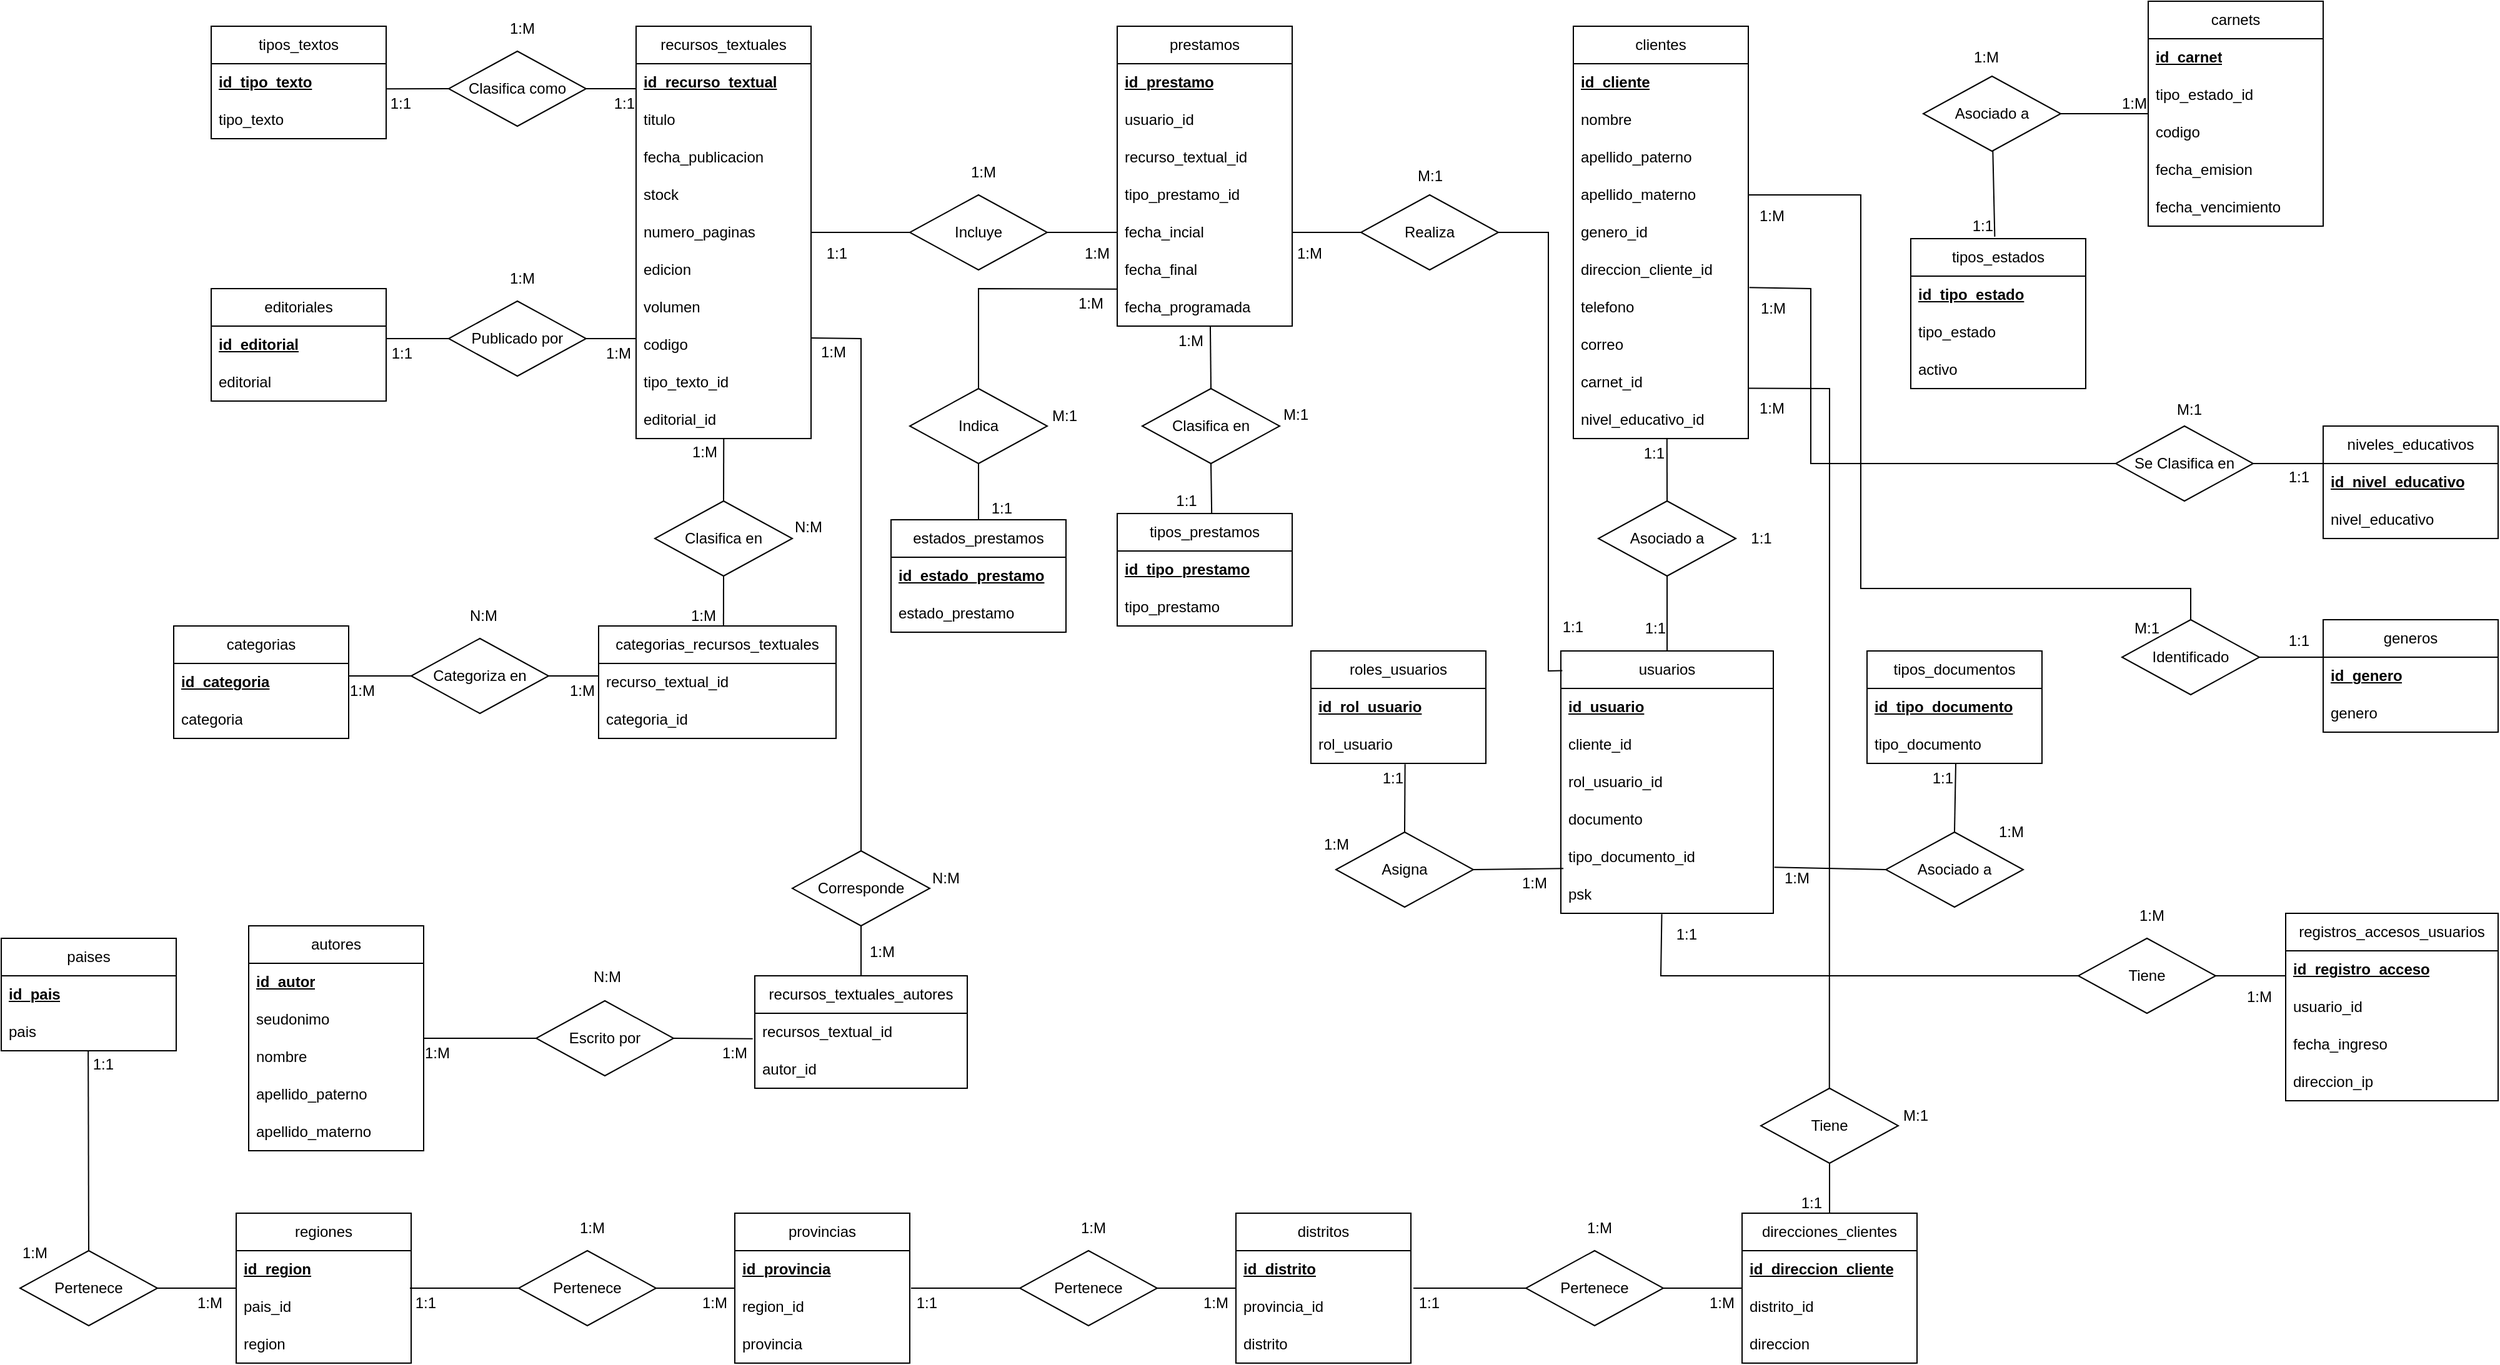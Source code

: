 <mxfile version="24.7.17">
  <diagram id="BUScT8r4eNOHsG4musA1" name="Página-1">
    <mxGraphModel dx="3627" dy="1110" grid="1" gridSize="10" guides="1" tooltips="1" connect="1" arrows="1" fold="1" page="1" pageScale="1" pageWidth="827" pageHeight="1169" math="0" shadow="0">
      <root>
        <mxCell id="0" />
        <mxCell id="1" parent="0" />
        <mxCell id="KgRT0N7U9_jlhOVH3Q5B-1" value="clientes" style="swimlane;fontStyle=0;childLayout=stackLayout;horizontal=1;startSize=30;horizontalStack=0;resizeParent=1;resizeParentMax=0;resizeLast=0;collapsible=1;marginBottom=0;whiteSpace=wrap;html=1;" parent="1" vertex="1">
          <mxGeometry x="890" y="30" width="140" height="330" as="geometry">
            <mxRectangle x="200" y="80" width="60" height="30" as="alternateBounds" />
          </mxGeometry>
        </mxCell>
        <mxCell id="KgRT0N7U9_jlhOVH3Q5B-2" value="&lt;b style=&quot;&quot;&gt;&lt;u&gt;id_cliente&lt;/u&gt;&lt;/b&gt;" style="text;strokeColor=none;fillColor=none;align=left;verticalAlign=middle;spacingLeft=4;spacingRight=4;overflow=hidden;points=[[0,0.5],[1,0.5]];portConstraint=eastwest;rotatable=0;whiteSpace=wrap;html=1;" parent="KgRT0N7U9_jlhOVH3Q5B-1" vertex="1">
          <mxGeometry y="30" width="140" height="30" as="geometry" />
        </mxCell>
        <mxCell id="KgRT0N7U9_jlhOVH3Q5B-3" value="nombre" style="text;strokeColor=none;fillColor=none;align=left;verticalAlign=middle;spacingLeft=4;spacingRight=4;overflow=hidden;points=[[0,0.5],[1,0.5]];portConstraint=eastwest;rotatable=0;whiteSpace=wrap;html=1;" parent="KgRT0N7U9_jlhOVH3Q5B-1" vertex="1">
          <mxGeometry y="60" width="140" height="30" as="geometry" />
        </mxCell>
        <mxCell id="KgRT0N7U9_jlhOVH3Q5B-4" value="apellido_paterno" style="text;strokeColor=none;fillColor=none;align=left;verticalAlign=middle;spacingLeft=4;spacingRight=4;overflow=hidden;points=[[0,0.5],[1,0.5]];portConstraint=eastwest;rotatable=0;whiteSpace=wrap;html=1;" parent="KgRT0N7U9_jlhOVH3Q5B-1" vertex="1">
          <mxGeometry y="90" width="140" height="30" as="geometry" />
        </mxCell>
        <mxCell id="KgRT0N7U9_jlhOVH3Q5B-6" value="apellido_materno" style="text;strokeColor=none;fillColor=none;align=left;verticalAlign=middle;spacingLeft=4;spacingRight=4;overflow=hidden;points=[[0,0.5],[1,0.5]];portConstraint=eastwest;rotatable=0;whiteSpace=wrap;html=1;" parent="KgRT0N7U9_jlhOVH3Q5B-1" vertex="1">
          <mxGeometry y="120" width="140" height="30" as="geometry" />
        </mxCell>
        <mxCell id="KgRT0N7U9_jlhOVH3Q5B-7" value="genero_id" style="text;strokeColor=none;fillColor=none;align=left;verticalAlign=middle;spacingLeft=4;spacingRight=4;overflow=hidden;points=[[0,0.5],[1,0.5]];portConstraint=eastwest;rotatable=0;whiteSpace=wrap;html=1;" parent="KgRT0N7U9_jlhOVH3Q5B-1" vertex="1">
          <mxGeometry y="150" width="140" height="30" as="geometry" />
        </mxCell>
        <mxCell id="KgRT0N7U9_jlhOVH3Q5B-9" value="direccion_cliente_id" style="text;strokeColor=none;fillColor=none;align=left;verticalAlign=middle;spacingLeft=4;spacingRight=4;overflow=hidden;points=[[0,0.5],[1,0.5]];portConstraint=eastwest;rotatable=0;whiteSpace=wrap;html=1;" parent="KgRT0N7U9_jlhOVH3Q5B-1" vertex="1">
          <mxGeometry y="180" width="140" height="30" as="geometry" />
        </mxCell>
        <mxCell id="KgRT0N7U9_jlhOVH3Q5B-10" value="telefono" style="text;strokeColor=none;fillColor=none;align=left;verticalAlign=middle;spacingLeft=4;spacingRight=4;overflow=hidden;points=[[0,0.5],[1,0.5]];portConstraint=eastwest;rotatable=0;whiteSpace=wrap;html=1;" parent="KgRT0N7U9_jlhOVH3Q5B-1" vertex="1">
          <mxGeometry y="210" width="140" height="30" as="geometry" />
        </mxCell>
        <mxCell id="KgRT0N7U9_jlhOVH3Q5B-11" value="correo" style="text;strokeColor=none;fillColor=none;align=left;verticalAlign=middle;spacingLeft=4;spacingRight=4;overflow=hidden;points=[[0,0.5],[1,0.5]];portConstraint=eastwest;rotatable=0;whiteSpace=wrap;html=1;" parent="KgRT0N7U9_jlhOVH3Q5B-1" vertex="1">
          <mxGeometry y="240" width="140" height="30" as="geometry" />
        </mxCell>
        <mxCell id="KgRT0N7U9_jlhOVH3Q5B-14" value="carnet_id" style="text;strokeColor=none;fillColor=none;align=left;verticalAlign=middle;spacingLeft=4;spacingRight=4;overflow=hidden;points=[[0,0.5],[1,0.5]];portConstraint=eastwest;rotatable=0;whiteSpace=wrap;html=1;" parent="KgRT0N7U9_jlhOVH3Q5B-1" vertex="1">
          <mxGeometry y="270" width="140" height="30" as="geometry" />
        </mxCell>
        <mxCell id="KgRT0N7U9_jlhOVH3Q5B-15" value="nivel_educativo_id" style="text;strokeColor=none;fillColor=none;align=left;verticalAlign=middle;spacingLeft=4;spacingRight=4;overflow=hidden;points=[[0,0.5],[1,0.5]];portConstraint=eastwest;rotatable=0;whiteSpace=wrap;html=1;" parent="KgRT0N7U9_jlhOVH3Q5B-1" vertex="1">
          <mxGeometry y="300" width="140" height="30" as="geometry" />
        </mxCell>
        <mxCell id="KgRT0N7U9_jlhOVH3Q5B-16" value="carnets" style="swimlane;fontStyle=0;childLayout=stackLayout;horizontal=1;startSize=30;horizontalStack=0;resizeParent=1;resizeParentMax=0;resizeLast=0;collapsible=1;marginBottom=0;whiteSpace=wrap;html=1;" parent="1" vertex="1">
          <mxGeometry x="1350" y="10" width="140" height="180" as="geometry" />
        </mxCell>
        <mxCell id="KgRT0N7U9_jlhOVH3Q5B-17" value="&lt;b&gt;&lt;u&gt;id_carnet&lt;/u&gt;&lt;/b&gt;" style="text;strokeColor=none;fillColor=none;align=left;verticalAlign=middle;spacingLeft=4;spacingRight=4;overflow=hidden;points=[[0,0.5],[1,0.5]];portConstraint=eastwest;rotatable=0;whiteSpace=wrap;html=1;" parent="KgRT0N7U9_jlhOVH3Q5B-16" vertex="1">
          <mxGeometry y="30" width="140" height="30" as="geometry" />
        </mxCell>
        <mxCell id="KgRT0N7U9_jlhOVH3Q5B-18" value="tipo_estado_id" style="text;strokeColor=none;fillColor=none;align=left;verticalAlign=middle;spacingLeft=4;spacingRight=4;overflow=hidden;points=[[0,0.5],[1,0.5]];portConstraint=eastwest;rotatable=0;whiteSpace=wrap;html=1;" parent="KgRT0N7U9_jlhOVH3Q5B-16" vertex="1">
          <mxGeometry y="60" width="140" height="30" as="geometry" />
        </mxCell>
        <mxCell id="KgRT0N7U9_jlhOVH3Q5B-19" value="codigo" style="text;strokeColor=none;fillColor=none;align=left;verticalAlign=middle;spacingLeft=4;spacingRight=4;overflow=hidden;points=[[0,0.5],[1,0.5]];portConstraint=eastwest;rotatable=0;whiteSpace=wrap;html=1;" parent="KgRT0N7U9_jlhOVH3Q5B-16" vertex="1">
          <mxGeometry y="90" width="140" height="30" as="geometry" />
        </mxCell>
        <mxCell id="KgRT0N7U9_jlhOVH3Q5B-20" value="fecha_emision" style="text;strokeColor=none;fillColor=none;align=left;verticalAlign=middle;spacingLeft=4;spacingRight=4;overflow=hidden;points=[[0,0.5],[1,0.5]];portConstraint=eastwest;rotatable=0;whiteSpace=wrap;html=1;" parent="KgRT0N7U9_jlhOVH3Q5B-16" vertex="1">
          <mxGeometry y="120" width="140" height="30" as="geometry" />
        </mxCell>
        <mxCell id="KgRT0N7U9_jlhOVH3Q5B-26" value="fecha_vencimiento" style="text;strokeColor=none;fillColor=none;align=left;verticalAlign=middle;spacingLeft=4;spacingRight=4;overflow=hidden;points=[[0,0.5],[1,0.5]];portConstraint=eastwest;rotatable=0;whiteSpace=wrap;html=1;" parent="KgRT0N7U9_jlhOVH3Q5B-16" vertex="1">
          <mxGeometry y="150" width="140" height="30" as="geometry" />
        </mxCell>
        <mxCell id="KgRT0N7U9_jlhOVH3Q5B-27" value="tipos_estados" style="swimlane;fontStyle=0;childLayout=stackLayout;horizontal=1;startSize=30;horizontalStack=0;resizeParent=1;resizeParentMax=0;resizeLast=0;collapsible=1;marginBottom=0;whiteSpace=wrap;html=1;" parent="1" vertex="1">
          <mxGeometry x="1160" y="200" width="140" height="120" as="geometry" />
        </mxCell>
        <mxCell id="KgRT0N7U9_jlhOVH3Q5B-28" value="&lt;b&gt;&lt;u&gt;id_tipo_estado&lt;/u&gt;&lt;/b&gt;" style="text;strokeColor=none;fillColor=none;align=left;verticalAlign=middle;spacingLeft=4;spacingRight=4;overflow=hidden;points=[[0,0.5],[1,0.5]];portConstraint=eastwest;rotatable=0;whiteSpace=wrap;html=1;" parent="KgRT0N7U9_jlhOVH3Q5B-27" vertex="1">
          <mxGeometry y="30" width="140" height="30" as="geometry" />
        </mxCell>
        <mxCell id="KgRT0N7U9_jlhOVH3Q5B-29" value="tipo_estado" style="text;strokeColor=none;fillColor=none;align=left;verticalAlign=middle;spacingLeft=4;spacingRight=4;overflow=hidden;points=[[0,0.5],[1,0.5]];portConstraint=eastwest;rotatable=0;whiteSpace=wrap;html=1;" parent="KgRT0N7U9_jlhOVH3Q5B-27" vertex="1">
          <mxGeometry y="60" width="140" height="30" as="geometry" />
        </mxCell>
        <mxCell id="KgRT0N7U9_jlhOVH3Q5B-30" value="activo" style="text;strokeColor=none;fillColor=none;align=left;verticalAlign=middle;spacingLeft=4;spacingRight=4;overflow=hidden;points=[[0,0.5],[1,0.5]];portConstraint=eastwest;rotatable=0;whiteSpace=wrap;html=1;" parent="KgRT0N7U9_jlhOVH3Q5B-27" vertex="1">
          <mxGeometry y="90" width="140" height="30" as="geometry" />
        </mxCell>
        <mxCell id="KgRT0N7U9_jlhOVH3Q5B-31" value="tipos_documentos" style="swimlane;fontStyle=0;childLayout=stackLayout;horizontal=1;startSize=30;horizontalStack=0;resizeParent=1;resizeParentMax=0;resizeLast=0;collapsible=1;marginBottom=0;whiteSpace=wrap;html=1;" parent="1" vertex="1">
          <mxGeometry x="1125" y="530" width="140" height="90" as="geometry" />
        </mxCell>
        <mxCell id="KgRT0N7U9_jlhOVH3Q5B-32" value="&lt;b&gt;&lt;u&gt;id_tipo_documento&lt;/u&gt;&lt;/b&gt;" style="text;strokeColor=none;fillColor=none;align=left;verticalAlign=middle;spacingLeft=4;spacingRight=4;overflow=hidden;points=[[0,0.5],[1,0.5]];portConstraint=eastwest;rotatable=0;whiteSpace=wrap;html=1;" parent="KgRT0N7U9_jlhOVH3Q5B-31" vertex="1">
          <mxGeometry y="30" width="140" height="30" as="geometry" />
        </mxCell>
        <mxCell id="KgRT0N7U9_jlhOVH3Q5B-33" value="tipo_documento" style="text;strokeColor=none;fillColor=none;align=left;verticalAlign=middle;spacingLeft=4;spacingRight=4;overflow=hidden;points=[[0,0.5],[1,0.5]];portConstraint=eastwest;rotatable=0;whiteSpace=wrap;html=1;" parent="KgRT0N7U9_jlhOVH3Q5B-31" vertex="1">
          <mxGeometry y="60" width="140" height="30" as="geometry" />
        </mxCell>
        <mxCell id="KgRT0N7U9_jlhOVH3Q5B-35" value="roles_usuarios" style="swimlane;fontStyle=0;childLayout=stackLayout;horizontal=1;startSize=30;horizontalStack=0;resizeParent=1;resizeParentMax=0;resizeLast=0;collapsible=1;marginBottom=0;whiteSpace=wrap;html=1;" parent="1" vertex="1">
          <mxGeometry x="680" y="530" width="140" height="90" as="geometry" />
        </mxCell>
        <mxCell id="KgRT0N7U9_jlhOVH3Q5B-36" value="&lt;b&gt;&lt;u&gt;id_rol_usuario&lt;/u&gt;&lt;/b&gt;" style="text;strokeColor=none;fillColor=none;align=left;verticalAlign=middle;spacingLeft=4;spacingRight=4;overflow=hidden;points=[[0,0.5],[1,0.5]];portConstraint=eastwest;rotatable=0;whiteSpace=wrap;html=1;" parent="KgRT0N7U9_jlhOVH3Q5B-35" vertex="1">
          <mxGeometry y="30" width="140" height="30" as="geometry" />
        </mxCell>
        <mxCell id="KgRT0N7U9_jlhOVH3Q5B-37" value="rol_usuario" style="text;strokeColor=none;fillColor=none;align=left;verticalAlign=middle;spacingLeft=4;spacingRight=4;overflow=hidden;points=[[0,0.5],[1,0.5]];portConstraint=eastwest;rotatable=0;whiteSpace=wrap;html=1;" parent="KgRT0N7U9_jlhOVH3Q5B-35" vertex="1">
          <mxGeometry y="60" width="140" height="30" as="geometry" />
        </mxCell>
        <mxCell id="KgRT0N7U9_jlhOVH3Q5B-38" value="registros_accesos_usuarios" style="swimlane;fontStyle=0;childLayout=stackLayout;horizontal=1;startSize=30;horizontalStack=0;resizeParent=1;resizeParentMax=0;resizeLast=0;collapsible=1;marginBottom=0;whiteSpace=wrap;html=1;" parent="1" vertex="1">
          <mxGeometry x="1460" y="740" width="170" height="150" as="geometry" />
        </mxCell>
        <mxCell id="KgRT0N7U9_jlhOVH3Q5B-39" value="&lt;b&gt;&lt;u&gt;id_registro_acceso&lt;/u&gt;&lt;/b&gt;" style="text;strokeColor=none;fillColor=none;align=left;verticalAlign=middle;spacingLeft=4;spacingRight=4;overflow=hidden;points=[[0,0.5],[1,0.5]];portConstraint=eastwest;rotatable=0;whiteSpace=wrap;html=1;" parent="KgRT0N7U9_jlhOVH3Q5B-38" vertex="1">
          <mxGeometry y="30" width="170" height="30" as="geometry" />
        </mxCell>
        <mxCell id="KgRT0N7U9_jlhOVH3Q5B-40" value="usuario_id" style="text;strokeColor=none;fillColor=none;align=left;verticalAlign=middle;spacingLeft=4;spacingRight=4;overflow=hidden;points=[[0,0.5],[1,0.5]];portConstraint=eastwest;rotatable=0;whiteSpace=wrap;html=1;" parent="KgRT0N7U9_jlhOVH3Q5B-38" vertex="1">
          <mxGeometry y="60" width="170" height="30" as="geometry" />
        </mxCell>
        <mxCell id="KgRT0N7U9_jlhOVH3Q5B-41" value="fecha_ingreso" style="text;strokeColor=none;fillColor=none;align=left;verticalAlign=middle;spacingLeft=4;spacingRight=4;overflow=hidden;points=[[0,0.5],[1,0.5]];portConstraint=eastwest;rotatable=0;whiteSpace=wrap;html=1;" parent="KgRT0N7U9_jlhOVH3Q5B-38" vertex="1">
          <mxGeometry y="90" width="170" height="30" as="geometry" />
        </mxCell>
        <mxCell id="KgRT0N7U9_jlhOVH3Q5B-42" value="direccion_ip" style="text;strokeColor=none;fillColor=none;align=left;verticalAlign=middle;spacingLeft=4;spacingRight=4;overflow=hidden;points=[[0,0.5],[1,0.5]];portConstraint=eastwest;rotatable=0;whiteSpace=wrap;html=1;" parent="KgRT0N7U9_jlhOVH3Q5B-38" vertex="1">
          <mxGeometry y="120" width="170" height="30" as="geometry" />
        </mxCell>
        <mxCell id="KgRT0N7U9_jlhOVH3Q5B-47" value="niveles_educativos" style="swimlane;fontStyle=0;childLayout=stackLayout;horizontal=1;startSize=30;horizontalStack=0;resizeParent=1;resizeParentMax=0;resizeLast=0;collapsible=1;marginBottom=0;whiteSpace=wrap;html=1;" parent="1" vertex="1">
          <mxGeometry x="1490" y="350" width="140" height="90" as="geometry" />
        </mxCell>
        <mxCell id="KgRT0N7U9_jlhOVH3Q5B-48" value="&lt;b&gt;&lt;u&gt;id_nivel_educativo&lt;/u&gt;&lt;/b&gt;" style="text;strokeColor=none;fillColor=none;align=left;verticalAlign=middle;spacingLeft=4;spacingRight=4;overflow=hidden;points=[[0,0.5],[1,0.5]];portConstraint=eastwest;rotatable=0;whiteSpace=wrap;html=1;" parent="KgRT0N7U9_jlhOVH3Q5B-47" vertex="1">
          <mxGeometry y="30" width="140" height="30" as="geometry" />
        </mxCell>
        <mxCell id="KgRT0N7U9_jlhOVH3Q5B-49" value="nivel_educativo" style="text;strokeColor=none;fillColor=none;align=left;verticalAlign=middle;spacingLeft=4;spacingRight=4;overflow=hidden;points=[[0,0.5],[1,0.5]];portConstraint=eastwest;rotatable=0;whiteSpace=wrap;html=1;" parent="KgRT0N7U9_jlhOVH3Q5B-47" vertex="1">
          <mxGeometry y="60" width="140" height="30" as="geometry" />
        </mxCell>
        <mxCell id="KgRT0N7U9_jlhOVH3Q5B-50" value="generos" style="swimlane;fontStyle=0;childLayout=stackLayout;horizontal=1;startSize=30;horizontalStack=0;resizeParent=1;resizeParentMax=0;resizeLast=0;collapsible=1;marginBottom=0;whiteSpace=wrap;html=1;" parent="1" vertex="1">
          <mxGeometry x="1490" y="505" width="140" height="90" as="geometry" />
        </mxCell>
        <mxCell id="KgRT0N7U9_jlhOVH3Q5B-51" value="&lt;b&gt;&lt;u&gt;id_genero&lt;/u&gt;&lt;/b&gt;" style="text;strokeColor=none;fillColor=none;align=left;verticalAlign=middle;spacingLeft=4;spacingRight=4;overflow=hidden;points=[[0,0.5],[1,0.5]];portConstraint=eastwest;rotatable=0;whiteSpace=wrap;html=1;" parent="KgRT0N7U9_jlhOVH3Q5B-50" vertex="1">
          <mxGeometry y="30" width="140" height="30" as="geometry" />
        </mxCell>
        <mxCell id="KgRT0N7U9_jlhOVH3Q5B-52" value="genero" style="text;strokeColor=none;fillColor=none;align=left;verticalAlign=middle;spacingLeft=4;spacingRight=4;overflow=hidden;points=[[0,0.5],[1,0.5]];portConstraint=eastwest;rotatable=0;whiteSpace=wrap;html=1;" parent="KgRT0N7U9_jlhOVH3Q5B-50" vertex="1">
          <mxGeometry y="60" width="140" height="30" as="geometry" />
        </mxCell>
        <mxCell id="KgRT0N7U9_jlhOVH3Q5B-53" value="usuarios" style="swimlane;fontStyle=0;childLayout=stackLayout;horizontal=1;startSize=30;horizontalStack=0;resizeParent=1;resizeParentMax=0;resizeLast=0;collapsible=1;marginBottom=0;whiteSpace=wrap;html=1;" parent="1" vertex="1">
          <mxGeometry x="880" y="530" width="170" height="210" as="geometry" />
        </mxCell>
        <mxCell id="KgRT0N7U9_jlhOVH3Q5B-54" value="&lt;b&gt;&lt;u&gt;id_usuario&lt;/u&gt;&lt;/b&gt;" style="text;strokeColor=none;fillColor=none;align=left;verticalAlign=middle;spacingLeft=4;spacingRight=4;overflow=hidden;points=[[0,0.5],[1,0.5]];portConstraint=eastwest;rotatable=0;whiteSpace=wrap;html=1;" parent="KgRT0N7U9_jlhOVH3Q5B-53" vertex="1">
          <mxGeometry y="30" width="170" height="30" as="geometry" />
        </mxCell>
        <mxCell id="KgRT0N7U9_jlhOVH3Q5B-55" value="cliente_id" style="text;strokeColor=none;fillColor=none;align=left;verticalAlign=middle;spacingLeft=4;spacingRight=4;overflow=hidden;points=[[0,0.5],[1,0.5]];portConstraint=eastwest;rotatable=0;whiteSpace=wrap;html=1;" parent="KgRT0N7U9_jlhOVH3Q5B-53" vertex="1">
          <mxGeometry y="60" width="170" height="30" as="geometry" />
        </mxCell>
        <mxCell id="KgRT0N7U9_jlhOVH3Q5B-56" value="rol_usuario_id" style="text;strokeColor=none;fillColor=none;align=left;verticalAlign=middle;spacingLeft=4;spacingRight=4;overflow=hidden;points=[[0,0.5],[1,0.5]];portConstraint=eastwest;rotatable=0;whiteSpace=wrap;html=1;" parent="KgRT0N7U9_jlhOVH3Q5B-53" vertex="1">
          <mxGeometry y="90" width="170" height="30" as="geometry" />
        </mxCell>
        <mxCell id="oZ6xDSacDctWAGzNHLq4-4" value="documento" style="text;strokeColor=none;fillColor=none;align=left;verticalAlign=middle;spacingLeft=4;spacingRight=4;overflow=hidden;points=[[0,0.5],[1,0.5]];portConstraint=eastwest;rotatable=0;whiteSpace=wrap;html=1;" vertex="1" parent="KgRT0N7U9_jlhOVH3Q5B-53">
          <mxGeometry y="120" width="170" height="30" as="geometry" />
        </mxCell>
        <mxCell id="oZ6xDSacDctWAGzNHLq4-5" value="tipo_documento_id" style="text;strokeColor=none;fillColor=none;align=left;verticalAlign=middle;spacingLeft=4;spacingRight=4;overflow=hidden;points=[[0,0.5],[1,0.5]];portConstraint=eastwest;rotatable=0;whiteSpace=wrap;html=1;" vertex="1" parent="KgRT0N7U9_jlhOVH3Q5B-53">
          <mxGeometry y="150" width="170" height="30" as="geometry" />
        </mxCell>
        <mxCell id="KgRT0N7U9_jlhOVH3Q5B-57" value="psk" style="text;strokeColor=none;fillColor=none;align=left;verticalAlign=middle;spacingLeft=4;spacingRight=4;overflow=hidden;points=[[0,0.5],[1,0.5]];portConstraint=eastwest;rotatable=0;whiteSpace=wrap;html=1;" parent="KgRT0N7U9_jlhOVH3Q5B-53" vertex="1">
          <mxGeometry y="180" width="170" height="30" as="geometry" />
        </mxCell>
        <mxCell id="KgRT0N7U9_jlhOVH3Q5B-66" value="categorias" style="swimlane;fontStyle=0;childLayout=stackLayout;horizontal=1;startSize=30;horizontalStack=0;resizeParent=1;resizeParentMax=0;resizeLast=0;collapsible=1;marginBottom=0;whiteSpace=wrap;html=1;" parent="1" vertex="1">
          <mxGeometry x="-230" y="510" width="140" height="90" as="geometry" />
        </mxCell>
        <mxCell id="KgRT0N7U9_jlhOVH3Q5B-67" value="&lt;b&gt;&lt;u&gt;id_categoria&lt;/u&gt;&lt;/b&gt;" style="text;strokeColor=none;fillColor=none;align=left;verticalAlign=middle;spacingLeft=4;spacingRight=4;overflow=hidden;points=[[0,0.5],[1,0.5]];portConstraint=eastwest;rotatable=0;whiteSpace=wrap;html=1;" parent="KgRT0N7U9_jlhOVH3Q5B-66" vertex="1">
          <mxGeometry y="30" width="140" height="30" as="geometry" />
        </mxCell>
        <mxCell id="KgRT0N7U9_jlhOVH3Q5B-68" value="categoria" style="text;strokeColor=none;fillColor=none;align=left;verticalAlign=middle;spacingLeft=4;spacingRight=4;overflow=hidden;points=[[0,0.5],[1,0.5]];portConstraint=eastwest;rotatable=0;whiteSpace=wrap;html=1;" parent="KgRT0N7U9_jlhOVH3Q5B-66" vertex="1">
          <mxGeometry y="60" width="140" height="30" as="geometry" />
        </mxCell>
        <mxCell id="KgRT0N7U9_jlhOVH3Q5B-69" value="autores" style="swimlane;fontStyle=0;childLayout=stackLayout;horizontal=1;startSize=30;horizontalStack=0;resizeParent=1;resizeParentMax=0;resizeLast=0;collapsible=1;marginBottom=0;whiteSpace=wrap;html=1;" parent="1" vertex="1">
          <mxGeometry x="-170" y="750" width="140" height="180" as="geometry" />
        </mxCell>
        <mxCell id="KgRT0N7U9_jlhOVH3Q5B-70" value="&lt;b&gt;&lt;u&gt;id_autor&lt;/u&gt;&lt;/b&gt;" style="text;strokeColor=none;fillColor=none;align=left;verticalAlign=middle;spacingLeft=4;spacingRight=4;overflow=hidden;points=[[0,0.5],[1,0.5]];portConstraint=eastwest;rotatable=0;whiteSpace=wrap;html=1;" parent="KgRT0N7U9_jlhOVH3Q5B-69" vertex="1">
          <mxGeometry y="30" width="140" height="30" as="geometry" />
        </mxCell>
        <mxCell id="KgRT0N7U9_jlhOVH3Q5B-71" value="seudonimo" style="text;strokeColor=none;fillColor=none;align=left;verticalAlign=middle;spacingLeft=4;spacingRight=4;overflow=hidden;points=[[0,0.5],[1,0.5]];portConstraint=eastwest;rotatable=0;whiteSpace=wrap;html=1;" parent="KgRT0N7U9_jlhOVH3Q5B-69" vertex="1">
          <mxGeometry y="60" width="140" height="30" as="geometry" />
        </mxCell>
        <mxCell id="KgRT0N7U9_jlhOVH3Q5B-72" value="nombre" style="text;strokeColor=none;fillColor=none;align=left;verticalAlign=middle;spacingLeft=4;spacingRight=4;overflow=hidden;points=[[0,0.5],[1,0.5]];portConstraint=eastwest;rotatable=0;whiteSpace=wrap;html=1;" parent="KgRT0N7U9_jlhOVH3Q5B-69" vertex="1">
          <mxGeometry y="90" width="140" height="30" as="geometry" />
        </mxCell>
        <mxCell id="KgRT0N7U9_jlhOVH3Q5B-73" value="apellido_paterno" style="text;strokeColor=none;fillColor=none;align=left;verticalAlign=middle;spacingLeft=4;spacingRight=4;overflow=hidden;points=[[0,0.5],[1,0.5]];portConstraint=eastwest;rotatable=0;whiteSpace=wrap;html=1;" parent="KgRT0N7U9_jlhOVH3Q5B-69" vertex="1">
          <mxGeometry y="120" width="140" height="30" as="geometry" />
        </mxCell>
        <mxCell id="KgRT0N7U9_jlhOVH3Q5B-74" value="apellido_materno" style="text;strokeColor=none;fillColor=none;align=left;verticalAlign=middle;spacingLeft=4;spacingRight=4;overflow=hidden;points=[[0,0.5],[1,0.5]];portConstraint=eastwest;rotatable=0;whiteSpace=wrap;html=1;" parent="KgRT0N7U9_jlhOVH3Q5B-69" vertex="1">
          <mxGeometry y="150" width="140" height="30" as="geometry" />
        </mxCell>
        <mxCell id="KgRT0N7U9_jlhOVH3Q5B-76" value="direcciones_clientes" style="swimlane;fontStyle=0;childLayout=stackLayout;horizontal=1;startSize=30;horizontalStack=0;resizeParent=1;resizeParentMax=0;resizeLast=0;collapsible=1;marginBottom=0;whiteSpace=wrap;html=1;" parent="1" vertex="1">
          <mxGeometry x="1025" y="980" width="140" height="120" as="geometry" />
        </mxCell>
        <mxCell id="KgRT0N7U9_jlhOVH3Q5B-77" value="&lt;b&gt;&lt;u&gt;id_direccion_cliente&lt;/u&gt;&lt;/b&gt;" style="text;strokeColor=none;fillColor=none;align=left;verticalAlign=middle;spacingLeft=4;spacingRight=4;overflow=hidden;points=[[0,0.5],[1,0.5]];portConstraint=eastwest;rotatable=0;whiteSpace=wrap;html=1;" parent="KgRT0N7U9_jlhOVH3Q5B-76" vertex="1">
          <mxGeometry y="30" width="140" height="30" as="geometry" />
        </mxCell>
        <mxCell id="KgRT0N7U9_jlhOVH3Q5B-78" value="distrito_id" style="text;strokeColor=none;fillColor=none;align=left;verticalAlign=middle;spacingLeft=4;spacingRight=4;overflow=hidden;points=[[0,0.5],[1,0.5]];portConstraint=eastwest;rotatable=0;whiteSpace=wrap;html=1;" parent="KgRT0N7U9_jlhOVH3Q5B-76" vertex="1">
          <mxGeometry y="60" width="140" height="30" as="geometry" />
        </mxCell>
        <mxCell id="KgRT0N7U9_jlhOVH3Q5B-79" value="direccion" style="text;strokeColor=none;fillColor=none;align=left;verticalAlign=middle;spacingLeft=4;spacingRight=4;overflow=hidden;points=[[0,0.5],[1,0.5]];portConstraint=eastwest;rotatable=0;whiteSpace=wrap;html=1;" parent="KgRT0N7U9_jlhOVH3Q5B-76" vertex="1">
          <mxGeometry y="90" width="140" height="30" as="geometry" />
        </mxCell>
        <mxCell id="KgRT0N7U9_jlhOVH3Q5B-81" value="tipos_prestamos" style="swimlane;fontStyle=0;childLayout=stackLayout;horizontal=1;startSize=30;horizontalStack=0;resizeParent=1;resizeParentMax=0;resizeLast=0;collapsible=1;marginBottom=0;whiteSpace=wrap;html=1;" parent="1" vertex="1">
          <mxGeometry x="525" y="420" width="140" height="90" as="geometry" />
        </mxCell>
        <mxCell id="KgRT0N7U9_jlhOVH3Q5B-82" value="&lt;b&gt;&lt;u&gt;id_tipo_prestamo&lt;/u&gt;&lt;/b&gt;" style="text;strokeColor=none;fillColor=none;align=left;verticalAlign=middle;spacingLeft=4;spacingRight=4;overflow=hidden;points=[[0,0.5],[1,0.5]];portConstraint=eastwest;rotatable=0;whiteSpace=wrap;html=1;" parent="KgRT0N7U9_jlhOVH3Q5B-81" vertex="1">
          <mxGeometry y="30" width="140" height="30" as="geometry" />
        </mxCell>
        <mxCell id="KgRT0N7U9_jlhOVH3Q5B-83" value="tipo_prestamo" style="text;strokeColor=none;fillColor=none;align=left;verticalAlign=middle;spacingLeft=4;spacingRight=4;overflow=hidden;points=[[0,0.5],[1,0.5]];portConstraint=eastwest;rotatable=0;whiteSpace=wrap;html=1;" parent="KgRT0N7U9_jlhOVH3Q5B-81" vertex="1">
          <mxGeometry y="60" width="140" height="30" as="geometry" />
        </mxCell>
        <mxCell id="KgRT0N7U9_jlhOVH3Q5B-85" value="estados_prestamos" style="swimlane;fontStyle=0;childLayout=stackLayout;horizontal=1;startSize=30;horizontalStack=0;resizeParent=1;resizeParentMax=0;resizeLast=0;collapsible=1;marginBottom=0;whiteSpace=wrap;html=1;" parent="1" vertex="1">
          <mxGeometry x="344" y="425" width="140" height="90" as="geometry" />
        </mxCell>
        <mxCell id="KgRT0N7U9_jlhOVH3Q5B-86" value="&lt;b&gt;&lt;u&gt;id_estado_prestamo&lt;/u&gt;&lt;/b&gt;" style="text;strokeColor=none;fillColor=none;align=left;verticalAlign=middle;spacingLeft=4;spacingRight=4;overflow=hidden;points=[[0,0.5],[1,0.5]];portConstraint=eastwest;rotatable=0;whiteSpace=wrap;html=1;" parent="KgRT0N7U9_jlhOVH3Q5B-85" vertex="1">
          <mxGeometry y="30" width="140" height="30" as="geometry" />
        </mxCell>
        <mxCell id="KgRT0N7U9_jlhOVH3Q5B-87" value="estado_prestamo" style="text;strokeColor=none;fillColor=none;align=left;verticalAlign=middle;spacingLeft=4;spacingRight=4;overflow=hidden;points=[[0,0.5],[1,0.5]];portConstraint=eastwest;rotatable=0;whiteSpace=wrap;html=1;" parent="KgRT0N7U9_jlhOVH3Q5B-85" vertex="1">
          <mxGeometry y="60" width="140" height="30" as="geometry" />
        </mxCell>
        <mxCell id="KgRT0N7U9_jlhOVH3Q5B-90" value="prestamos" style="swimlane;fontStyle=0;childLayout=stackLayout;horizontal=1;startSize=30;horizontalStack=0;resizeParent=1;resizeParentMax=0;resizeLast=0;collapsible=1;marginBottom=0;whiteSpace=wrap;html=1;" parent="1" vertex="1">
          <mxGeometry x="525" y="30" width="140" height="240" as="geometry" />
        </mxCell>
        <mxCell id="KgRT0N7U9_jlhOVH3Q5B-91" value="&lt;b&gt;&lt;u&gt;id_prestamo&lt;/u&gt;&lt;/b&gt;" style="text;strokeColor=none;fillColor=none;align=left;verticalAlign=middle;spacingLeft=4;spacingRight=4;overflow=hidden;points=[[0,0.5],[1,0.5]];portConstraint=eastwest;rotatable=0;whiteSpace=wrap;html=1;" parent="KgRT0N7U9_jlhOVH3Q5B-90" vertex="1">
          <mxGeometry y="30" width="140" height="30" as="geometry" />
        </mxCell>
        <mxCell id="KgRT0N7U9_jlhOVH3Q5B-92" value="usuario_id" style="text;strokeColor=none;fillColor=none;align=left;verticalAlign=middle;spacingLeft=4;spacingRight=4;overflow=hidden;points=[[0,0.5],[1,0.5]];portConstraint=eastwest;rotatable=0;whiteSpace=wrap;html=1;" parent="KgRT0N7U9_jlhOVH3Q5B-90" vertex="1">
          <mxGeometry y="60" width="140" height="30" as="geometry" />
        </mxCell>
        <mxCell id="KgRT0N7U9_jlhOVH3Q5B-93" value="recurso_textual_id" style="text;strokeColor=none;fillColor=none;align=left;verticalAlign=middle;spacingLeft=4;spacingRight=4;overflow=hidden;points=[[0,0.5],[1,0.5]];portConstraint=eastwest;rotatable=0;whiteSpace=wrap;html=1;" parent="KgRT0N7U9_jlhOVH3Q5B-90" vertex="1">
          <mxGeometry y="90" width="140" height="30" as="geometry" />
        </mxCell>
        <mxCell id="KgRT0N7U9_jlhOVH3Q5B-94" value="tipo_prestamo_id" style="text;strokeColor=none;fillColor=none;align=left;verticalAlign=middle;spacingLeft=4;spacingRight=4;overflow=hidden;points=[[0,0.5],[1,0.5]];portConstraint=eastwest;rotatable=0;whiteSpace=wrap;html=1;" parent="KgRT0N7U9_jlhOVH3Q5B-90" vertex="1">
          <mxGeometry y="120" width="140" height="30" as="geometry" />
        </mxCell>
        <mxCell id="KgRT0N7U9_jlhOVH3Q5B-100" value="fecha_incial" style="text;strokeColor=none;fillColor=none;align=left;verticalAlign=middle;spacingLeft=4;spacingRight=4;overflow=hidden;points=[[0,0.5],[1,0.5]];portConstraint=eastwest;rotatable=0;whiteSpace=wrap;html=1;" parent="KgRT0N7U9_jlhOVH3Q5B-90" vertex="1">
          <mxGeometry y="150" width="140" height="30" as="geometry" />
        </mxCell>
        <mxCell id="KgRT0N7U9_jlhOVH3Q5B-101" value="fecha_final" style="text;strokeColor=none;fillColor=none;align=left;verticalAlign=middle;spacingLeft=4;spacingRight=4;overflow=hidden;points=[[0,0.5],[1,0.5]];portConstraint=eastwest;rotatable=0;whiteSpace=wrap;html=1;" parent="KgRT0N7U9_jlhOVH3Q5B-90" vertex="1">
          <mxGeometry y="180" width="140" height="30" as="geometry" />
        </mxCell>
        <mxCell id="KgRT0N7U9_jlhOVH3Q5B-102" value="fecha_programada" style="text;strokeColor=none;fillColor=none;align=left;verticalAlign=middle;spacingLeft=4;spacingRight=4;overflow=hidden;points=[[0,0.5],[1,0.5]];portConstraint=eastwest;rotatable=0;whiteSpace=wrap;html=1;" parent="KgRT0N7U9_jlhOVH3Q5B-90" vertex="1">
          <mxGeometry y="210" width="140" height="30" as="geometry" />
        </mxCell>
        <mxCell id="KgRT0N7U9_jlhOVH3Q5B-103" value="tipos_textos" style="swimlane;fontStyle=0;childLayout=stackLayout;horizontal=1;startSize=30;horizontalStack=0;resizeParent=1;resizeParentMax=0;resizeLast=0;collapsible=1;marginBottom=0;whiteSpace=wrap;html=1;" parent="1" vertex="1">
          <mxGeometry x="-200" y="30" width="140" height="90" as="geometry" />
        </mxCell>
        <mxCell id="KgRT0N7U9_jlhOVH3Q5B-104" value="&lt;b&gt;&lt;u&gt;id_tipo_texto&lt;/u&gt;&lt;/b&gt;" style="text;strokeColor=none;fillColor=none;align=left;verticalAlign=middle;spacingLeft=4;spacingRight=4;overflow=hidden;points=[[0,0.5],[1,0.5]];portConstraint=eastwest;rotatable=0;whiteSpace=wrap;html=1;" parent="KgRT0N7U9_jlhOVH3Q5B-103" vertex="1">
          <mxGeometry y="30" width="140" height="30" as="geometry" />
        </mxCell>
        <mxCell id="KgRT0N7U9_jlhOVH3Q5B-105" value="tipo_texto" style="text;strokeColor=none;fillColor=none;align=left;verticalAlign=middle;spacingLeft=4;spacingRight=4;overflow=hidden;points=[[0,0.5],[1,0.5]];portConstraint=eastwest;rotatable=0;whiteSpace=wrap;html=1;" parent="KgRT0N7U9_jlhOVH3Q5B-103" vertex="1">
          <mxGeometry y="60" width="140" height="30" as="geometry" />
        </mxCell>
        <mxCell id="KgRT0N7U9_jlhOVH3Q5B-107" value="categorias_recursos_textuales" style="swimlane;fontStyle=0;childLayout=stackLayout;horizontal=1;startSize=30;horizontalStack=0;resizeParent=1;resizeParentMax=0;resizeLast=0;collapsible=1;marginBottom=0;whiteSpace=wrap;html=1;" parent="1" vertex="1">
          <mxGeometry x="110" y="510" width="190" height="90" as="geometry" />
        </mxCell>
        <mxCell id="KgRT0N7U9_jlhOVH3Q5B-108" value="recurso_textual_id" style="text;strokeColor=none;fillColor=none;align=left;verticalAlign=middle;spacingLeft=4;spacingRight=4;overflow=hidden;points=[[0,0.5],[1,0.5]];portConstraint=eastwest;rotatable=0;whiteSpace=wrap;html=1;" parent="KgRT0N7U9_jlhOVH3Q5B-107" vertex="1">
          <mxGeometry y="30" width="190" height="30" as="geometry" />
        </mxCell>
        <mxCell id="KgRT0N7U9_jlhOVH3Q5B-109" value="categoria_id" style="text;strokeColor=none;fillColor=none;align=left;verticalAlign=middle;spacingLeft=4;spacingRight=4;overflow=hidden;points=[[0,0.5],[1,0.5]];portConstraint=eastwest;rotatable=0;whiteSpace=wrap;html=1;" parent="KgRT0N7U9_jlhOVH3Q5B-107" vertex="1">
          <mxGeometry y="60" width="190" height="30" as="geometry" />
        </mxCell>
        <mxCell id="KgRT0N7U9_jlhOVH3Q5B-111" value="recursos_textuales_autores" style="swimlane;fontStyle=0;childLayout=stackLayout;horizontal=1;startSize=30;horizontalStack=0;resizeParent=1;resizeParentMax=0;resizeLast=0;collapsible=1;marginBottom=0;whiteSpace=wrap;html=1;" parent="1" vertex="1">
          <mxGeometry x="235" y="790" width="170" height="90" as="geometry" />
        </mxCell>
        <mxCell id="KgRT0N7U9_jlhOVH3Q5B-112" value="recursos_textual_id" style="text;strokeColor=none;fillColor=none;align=left;verticalAlign=middle;spacingLeft=4;spacingRight=4;overflow=hidden;points=[[0,0.5],[1,0.5]];portConstraint=eastwest;rotatable=0;whiteSpace=wrap;html=1;" parent="KgRT0N7U9_jlhOVH3Q5B-111" vertex="1">
          <mxGeometry y="30" width="170" height="30" as="geometry" />
        </mxCell>
        <mxCell id="KgRT0N7U9_jlhOVH3Q5B-113" value="autor_id" style="text;strokeColor=none;fillColor=none;align=left;verticalAlign=middle;spacingLeft=4;spacingRight=4;overflow=hidden;points=[[0,0.5],[1,0.5]];portConstraint=eastwest;rotatable=0;whiteSpace=wrap;html=1;" parent="KgRT0N7U9_jlhOVH3Q5B-111" vertex="1">
          <mxGeometry y="60" width="170" height="30" as="geometry" />
        </mxCell>
        <mxCell id="KgRT0N7U9_jlhOVH3Q5B-115" value="recursos_textuales" style="swimlane;fontStyle=0;childLayout=stackLayout;horizontal=1;startSize=30;horizontalStack=0;resizeParent=1;resizeParentMax=0;resizeLast=0;collapsible=1;marginBottom=0;whiteSpace=wrap;html=1;" parent="1" vertex="1">
          <mxGeometry x="140" y="30" width="140" height="330" as="geometry" />
        </mxCell>
        <mxCell id="KgRT0N7U9_jlhOVH3Q5B-116" value="&lt;b&gt;&lt;u&gt;id_recurso_textual&lt;/u&gt;&lt;/b&gt;" style="text;strokeColor=none;fillColor=none;align=left;verticalAlign=middle;spacingLeft=4;spacingRight=4;overflow=hidden;points=[[0,0.5],[1,0.5]];portConstraint=eastwest;rotatable=0;whiteSpace=wrap;html=1;" parent="KgRT0N7U9_jlhOVH3Q5B-115" vertex="1">
          <mxGeometry y="30" width="140" height="30" as="geometry" />
        </mxCell>
        <mxCell id="KgRT0N7U9_jlhOVH3Q5B-117" value="titulo" style="text;strokeColor=none;fillColor=none;align=left;verticalAlign=middle;spacingLeft=4;spacingRight=4;overflow=hidden;points=[[0,0.5],[1,0.5]];portConstraint=eastwest;rotatable=0;whiteSpace=wrap;html=1;" parent="KgRT0N7U9_jlhOVH3Q5B-115" vertex="1">
          <mxGeometry y="60" width="140" height="30" as="geometry" />
        </mxCell>
        <mxCell id="KgRT0N7U9_jlhOVH3Q5B-118" value="fecha_publicacion" style="text;strokeColor=none;fillColor=none;align=left;verticalAlign=middle;spacingLeft=4;spacingRight=4;overflow=hidden;points=[[0,0.5],[1,0.5]];portConstraint=eastwest;rotatable=0;whiteSpace=wrap;html=1;" parent="KgRT0N7U9_jlhOVH3Q5B-115" vertex="1">
          <mxGeometry y="90" width="140" height="30" as="geometry" />
        </mxCell>
        <mxCell id="KgRT0N7U9_jlhOVH3Q5B-119" value="stock" style="text;strokeColor=none;fillColor=none;align=left;verticalAlign=middle;spacingLeft=4;spacingRight=4;overflow=hidden;points=[[0,0.5],[1,0.5]];portConstraint=eastwest;rotatable=0;whiteSpace=wrap;html=1;" parent="KgRT0N7U9_jlhOVH3Q5B-115" vertex="1">
          <mxGeometry y="120" width="140" height="30" as="geometry" />
        </mxCell>
        <mxCell id="KgRT0N7U9_jlhOVH3Q5B-120" value="numero_paginas" style="text;strokeColor=none;fillColor=none;align=left;verticalAlign=middle;spacingLeft=4;spacingRight=4;overflow=hidden;points=[[0,0.5],[1,0.5]];portConstraint=eastwest;rotatable=0;whiteSpace=wrap;html=1;" parent="KgRT0N7U9_jlhOVH3Q5B-115" vertex="1">
          <mxGeometry y="150" width="140" height="30" as="geometry" />
        </mxCell>
        <mxCell id="KgRT0N7U9_jlhOVH3Q5B-121" value="edicion" style="text;strokeColor=none;fillColor=none;align=left;verticalAlign=middle;spacingLeft=4;spacingRight=4;overflow=hidden;points=[[0,0.5],[1,0.5]];portConstraint=eastwest;rotatable=0;whiteSpace=wrap;html=1;" parent="KgRT0N7U9_jlhOVH3Q5B-115" vertex="1">
          <mxGeometry y="180" width="140" height="30" as="geometry" />
        </mxCell>
        <mxCell id="KgRT0N7U9_jlhOVH3Q5B-122" value="volumen" style="text;strokeColor=none;fillColor=none;align=left;verticalAlign=middle;spacingLeft=4;spacingRight=4;overflow=hidden;points=[[0,0.5],[1,0.5]];portConstraint=eastwest;rotatable=0;whiteSpace=wrap;html=1;" parent="KgRT0N7U9_jlhOVH3Q5B-115" vertex="1">
          <mxGeometry y="210" width="140" height="30" as="geometry" />
        </mxCell>
        <mxCell id="KgRT0N7U9_jlhOVH3Q5B-123" value="codigo" style="text;strokeColor=none;fillColor=none;align=left;verticalAlign=middle;spacingLeft=4;spacingRight=4;overflow=hidden;points=[[0,0.5],[1,0.5]];portConstraint=eastwest;rotatable=0;whiteSpace=wrap;html=1;" parent="KgRT0N7U9_jlhOVH3Q5B-115" vertex="1">
          <mxGeometry y="240" width="140" height="30" as="geometry" />
        </mxCell>
        <mxCell id="KgRT0N7U9_jlhOVH3Q5B-124" value="tipo_texto_id" style="text;strokeColor=none;fillColor=none;align=left;verticalAlign=middle;spacingLeft=4;spacingRight=4;overflow=hidden;points=[[0,0.5],[1,0.5]];portConstraint=eastwest;rotatable=0;whiteSpace=wrap;html=1;" parent="KgRT0N7U9_jlhOVH3Q5B-115" vertex="1">
          <mxGeometry y="270" width="140" height="30" as="geometry" />
        </mxCell>
        <mxCell id="KgRT0N7U9_jlhOVH3Q5B-125" value="editorial_id" style="text;strokeColor=none;fillColor=none;align=left;verticalAlign=middle;spacingLeft=4;spacingRight=4;overflow=hidden;points=[[0,0.5],[1,0.5]];portConstraint=eastwest;rotatable=0;whiteSpace=wrap;html=1;" parent="KgRT0N7U9_jlhOVH3Q5B-115" vertex="1">
          <mxGeometry y="300" width="140" height="30" as="geometry" />
        </mxCell>
        <mxCell id="KgRT0N7U9_jlhOVH3Q5B-126" value="editoriales" style="swimlane;fontStyle=0;childLayout=stackLayout;horizontal=1;startSize=30;horizontalStack=0;resizeParent=1;resizeParentMax=0;resizeLast=0;collapsible=1;marginBottom=0;whiteSpace=wrap;html=1;" parent="1" vertex="1">
          <mxGeometry x="-200" y="240" width="140" height="90" as="geometry" />
        </mxCell>
        <mxCell id="KgRT0N7U9_jlhOVH3Q5B-127" value="&lt;b&gt;&lt;u&gt;id_editorial&lt;/u&gt;&lt;/b&gt;" style="text;strokeColor=none;fillColor=none;align=left;verticalAlign=middle;spacingLeft=4;spacingRight=4;overflow=hidden;points=[[0,0.5],[1,0.5]];portConstraint=eastwest;rotatable=0;whiteSpace=wrap;html=1;" parent="KgRT0N7U9_jlhOVH3Q5B-126" vertex="1">
          <mxGeometry y="30" width="140" height="30" as="geometry" />
        </mxCell>
        <mxCell id="KgRT0N7U9_jlhOVH3Q5B-128" value="editorial" style="text;strokeColor=none;fillColor=none;align=left;verticalAlign=middle;spacingLeft=4;spacingRight=4;overflow=hidden;points=[[0,0.5],[1,0.5]];portConstraint=eastwest;rotatable=0;whiteSpace=wrap;html=1;" parent="KgRT0N7U9_jlhOVH3Q5B-126" vertex="1">
          <mxGeometry y="60" width="140" height="30" as="geometry" />
        </mxCell>
        <mxCell id="KgRT0N7U9_jlhOVH3Q5B-130" value="paises" style="swimlane;fontStyle=0;childLayout=stackLayout;horizontal=1;startSize=30;horizontalStack=0;resizeParent=1;resizeParentMax=0;resizeLast=0;collapsible=1;marginBottom=0;whiteSpace=wrap;html=1;" parent="1" vertex="1">
          <mxGeometry x="-368" y="760" width="140" height="90" as="geometry" />
        </mxCell>
        <mxCell id="KgRT0N7U9_jlhOVH3Q5B-131" value="&lt;b&gt;&lt;u&gt;id_pais&lt;/u&gt;&lt;/b&gt;" style="text;strokeColor=none;fillColor=none;align=left;verticalAlign=middle;spacingLeft=4;spacingRight=4;overflow=hidden;points=[[0,0.5],[1,0.5]];portConstraint=eastwest;rotatable=0;whiteSpace=wrap;html=1;" parent="KgRT0N7U9_jlhOVH3Q5B-130" vertex="1">
          <mxGeometry y="30" width="140" height="30" as="geometry" />
        </mxCell>
        <mxCell id="KgRT0N7U9_jlhOVH3Q5B-132" value="pais" style="text;strokeColor=none;fillColor=none;align=left;verticalAlign=middle;spacingLeft=4;spacingRight=4;overflow=hidden;points=[[0,0.5],[1,0.5]];portConstraint=eastwest;rotatable=0;whiteSpace=wrap;html=1;" parent="KgRT0N7U9_jlhOVH3Q5B-130" vertex="1">
          <mxGeometry y="60" width="140" height="30" as="geometry" />
        </mxCell>
        <mxCell id="KgRT0N7U9_jlhOVH3Q5B-134" value="regiones" style="swimlane;fontStyle=0;childLayout=stackLayout;horizontal=1;startSize=30;horizontalStack=0;resizeParent=1;resizeParentMax=0;resizeLast=0;collapsible=1;marginBottom=0;whiteSpace=wrap;html=1;" parent="1" vertex="1">
          <mxGeometry x="-180" y="980" width="140" height="120" as="geometry" />
        </mxCell>
        <mxCell id="KgRT0N7U9_jlhOVH3Q5B-135" value="&lt;b&gt;&lt;u&gt;id_region&lt;/u&gt;&lt;/b&gt;" style="text;strokeColor=none;fillColor=none;align=left;verticalAlign=middle;spacingLeft=4;spacingRight=4;overflow=hidden;points=[[0,0.5],[1,0.5]];portConstraint=eastwest;rotatable=0;whiteSpace=wrap;html=1;" parent="KgRT0N7U9_jlhOVH3Q5B-134" vertex="1">
          <mxGeometry y="30" width="140" height="30" as="geometry" />
        </mxCell>
        <mxCell id="KgRT0N7U9_jlhOVH3Q5B-136" value="pais_id" style="text;strokeColor=none;fillColor=none;align=left;verticalAlign=middle;spacingLeft=4;spacingRight=4;overflow=hidden;points=[[0,0.5],[1,0.5]];portConstraint=eastwest;rotatable=0;whiteSpace=wrap;html=1;" parent="KgRT0N7U9_jlhOVH3Q5B-134" vertex="1">
          <mxGeometry y="60" width="140" height="30" as="geometry" />
        </mxCell>
        <mxCell id="KgRT0N7U9_jlhOVH3Q5B-137" value="region" style="text;strokeColor=none;fillColor=none;align=left;verticalAlign=middle;spacingLeft=4;spacingRight=4;overflow=hidden;points=[[0,0.5],[1,0.5]];portConstraint=eastwest;rotatable=0;whiteSpace=wrap;html=1;" parent="KgRT0N7U9_jlhOVH3Q5B-134" vertex="1">
          <mxGeometry y="90" width="140" height="30" as="geometry" />
        </mxCell>
        <mxCell id="KgRT0N7U9_jlhOVH3Q5B-138" value="provincias" style="swimlane;fontStyle=0;childLayout=stackLayout;horizontal=1;startSize=30;horizontalStack=0;resizeParent=1;resizeParentMax=0;resizeLast=0;collapsible=1;marginBottom=0;whiteSpace=wrap;html=1;" parent="1" vertex="1">
          <mxGeometry x="219" y="980" width="140" height="120" as="geometry" />
        </mxCell>
        <mxCell id="KgRT0N7U9_jlhOVH3Q5B-139" value="&lt;b&gt;&lt;u&gt;id_provincia&lt;/u&gt;&lt;/b&gt;" style="text;strokeColor=none;fillColor=none;align=left;verticalAlign=middle;spacingLeft=4;spacingRight=4;overflow=hidden;points=[[0,0.5],[1,0.5]];portConstraint=eastwest;rotatable=0;whiteSpace=wrap;html=1;" parent="KgRT0N7U9_jlhOVH3Q5B-138" vertex="1">
          <mxGeometry y="30" width="140" height="30" as="geometry" />
        </mxCell>
        <mxCell id="KgRT0N7U9_jlhOVH3Q5B-140" value="region_id" style="text;strokeColor=none;fillColor=none;align=left;verticalAlign=middle;spacingLeft=4;spacingRight=4;overflow=hidden;points=[[0,0.5],[1,0.5]];portConstraint=eastwest;rotatable=0;whiteSpace=wrap;html=1;" parent="KgRT0N7U9_jlhOVH3Q5B-138" vertex="1">
          <mxGeometry y="60" width="140" height="30" as="geometry" />
        </mxCell>
        <mxCell id="KgRT0N7U9_jlhOVH3Q5B-141" value="provincia" style="text;strokeColor=none;fillColor=none;align=left;verticalAlign=middle;spacingLeft=4;spacingRight=4;overflow=hidden;points=[[0,0.5],[1,0.5]];portConstraint=eastwest;rotatable=0;whiteSpace=wrap;html=1;" parent="KgRT0N7U9_jlhOVH3Q5B-138" vertex="1">
          <mxGeometry y="90" width="140" height="30" as="geometry" />
        </mxCell>
        <mxCell id="KgRT0N7U9_jlhOVH3Q5B-142" value="distritos" style="swimlane;fontStyle=0;childLayout=stackLayout;horizontal=1;startSize=30;horizontalStack=0;resizeParent=1;resizeParentMax=0;resizeLast=0;collapsible=1;marginBottom=0;whiteSpace=wrap;html=1;" parent="1" vertex="1">
          <mxGeometry x="620" y="980" width="140" height="120" as="geometry" />
        </mxCell>
        <mxCell id="KgRT0N7U9_jlhOVH3Q5B-143" value="&lt;b&gt;&lt;u&gt;id_distrito&lt;/u&gt;&lt;/b&gt;" style="text;strokeColor=none;fillColor=none;align=left;verticalAlign=middle;spacingLeft=4;spacingRight=4;overflow=hidden;points=[[0,0.5],[1,0.5]];portConstraint=eastwest;rotatable=0;whiteSpace=wrap;html=1;" parent="KgRT0N7U9_jlhOVH3Q5B-142" vertex="1">
          <mxGeometry y="30" width="140" height="30" as="geometry" />
        </mxCell>
        <mxCell id="KgRT0N7U9_jlhOVH3Q5B-144" value="provincia_id" style="text;strokeColor=none;fillColor=none;align=left;verticalAlign=middle;spacingLeft=4;spacingRight=4;overflow=hidden;points=[[0,0.5],[1,0.5]];portConstraint=eastwest;rotatable=0;whiteSpace=wrap;html=1;" parent="KgRT0N7U9_jlhOVH3Q5B-142" vertex="1">
          <mxGeometry y="60" width="140" height="30" as="geometry" />
        </mxCell>
        <mxCell id="KgRT0N7U9_jlhOVH3Q5B-145" value="distrito" style="text;strokeColor=none;fillColor=none;align=left;verticalAlign=middle;spacingLeft=4;spacingRight=4;overflow=hidden;points=[[0,0.5],[1,0.5]];portConstraint=eastwest;rotatable=0;whiteSpace=wrap;html=1;" parent="KgRT0N7U9_jlhOVH3Q5B-142" vertex="1">
          <mxGeometry y="90" width="140" height="30" as="geometry" />
        </mxCell>
        <mxCell id="KgRT0N7U9_jlhOVH3Q5B-146" value="Asociado a" style="shape=rhombus;perimeter=rhombusPerimeter;whiteSpace=wrap;html=1;align=center;" parent="1" vertex="1">
          <mxGeometry x="1170" y="70" width="110" height="60" as="geometry" />
        </mxCell>
        <mxCell id="KgRT0N7U9_jlhOVH3Q5B-157" value="" style="endArrow=none;html=1;rounded=0;" parent="1" source="KgRT0N7U9_jlhOVH3Q5B-146" target="KgRT0N7U9_jlhOVH3Q5B-16" edge="1">
          <mxGeometry relative="1" as="geometry">
            <mxPoint x="354" y="68.08" as="sourcePoint" />
            <mxPoint x="544" y="90.003" as="targetPoint" />
          </mxGeometry>
        </mxCell>
        <mxCell id="KgRT0N7U9_jlhOVH3Q5B-158" value="1:M" style="resizable=0;html=1;whiteSpace=wrap;align=right;verticalAlign=bottom;" parent="KgRT0N7U9_jlhOVH3Q5B-157" connectable="0" vertex="1">
          <mxGeometry x="1" relative="1" as="geometry" />
        </mxCell>
        <mxCell id="oZ6xDSacDctWAGzNHLq4-1" value="" style="endArrow=none;html=1;rounded=0;entryX=0.48;entryY=-0.013;entryDx=0;entryDy=0;entryPerimeter=0;" edge="1" parent="1" source="KgRT0N7U9_jlhOVH3Q5B-146" target="KgRT0N7U9_jlhOVH3Q5B-27">
          <mxGeometry relative="1" as="geometry">
            <mxPoint x="410" y="136" as="sourcePoint" />
            <mxPoint x="458" y="130" as="targetPoint" />
          </mxGeometry>
        </mxCell>
        <mxCell id="oZ6xDSacDctWAGzNHLq4-2" value="1:1" style="resizable=0;html=1;whiteSpace=wrap;align=right;verticalAlign=bottom;" connectable="0" vertex="1" parent="oZ6xDSacDctWAGzNHLq4-1">
          <mxGeometry x="1" relative="1" as="geometry" />
        </mxCell>
        <mxCell id="oZ6xDSacDctWAGzNHLq4-3" value="1:M" style="text;html=1;align=center;verticalAlign=middle;resizable=0;points=[];autosize=1;strokeColor=none;fillColor=none;" vertex="1" parent="1">
          <mxGeometry x="1200" y="40" width="40" height="30" as="geometry" />
        </mxCell>
        <mxCell id="oZ6xDSacDctWAGzNHLq4-6" value="Asociado a" style="shape=rhombus;perimeter=rhombusPerimeter;whiteSpace=wrap;html=1;align=center;" vertex="1" parent="1">
          <mxGeometry x="910" y="410" width="110" height="60" as="geometry" />
        </mxCell>
        <mxCell id="oZ6xDSacDctWAGzNHLq4-15" value="" style="endArrow=none;html=1;rounded=0;entryX=0.5;entryY=1;entryDx=0;entryDy=0;exitX=0.5;exitY=0;exitDx=0;exitDy=0;" edge="1" parent="1" source="KgRT0N7U9_jlhOVH3Q5B-53" target="oZ6xDSacDctWAGzNHLq4-6">
          <mxGeometry relative="1" as="geometry">
            <mxPoint x="1070.36" y="518.7" as="sourcePoint" />
            <mxPoint x="1029.996" y="430" as="targetPoint" />
          </mxGeometry>
        </mxCell>
        <mxCell id="oZ6xDSacDctWAGzNHLq4-16" value="1:1" style="resizable=0;html=1;whiteSpace=wrap;align=right;verticalAlign=bottom;" connectable="0" vertex="1" parent="oZ6xDSacDctWAGzNHLq4-15">
          <mxGeometry x="1" relative="1" as="geometry">
            <mxPoint y="50" as="offset" />
          </mxGeometry>
        </mxCell>
        <mxCell id="oZ6xDSacDctWAGzNHLq4-13" value="" style="endArrow=none;html=1;rounded=0;exitX=0.5;exitY=0;exitDx=0;exitDy=0;entryX=0.535;entryY=1;entryDx=0;entryDy=0;entryPerimeter=0;" edge="1" parent="1" source="oZ6xDSacDctWAGzNHLq4-6" target="KgRT0N7U9_jlhOVH3Q5B-15">
          <mxGeometry relative="1" as="geometry">
            <mxPoint x="1020.36" y="448.7" as="sourcePoint" />
            <mxPoint x="979.996" y="360" as="targetPoint" />
            <Array as="points" />
          </mxGeometry>
        </mxCell>
        <mxCell id="oZ6xDSacDctWAGzNHLq4-14" value="1:1" style="resizable=0;html=1;whiteSpace=wrap;align=right;verticalAlign=bottom;" connectable="0" vertex="1" parent="oZ6xDSacDctWAGzNHLq4-13">
          <mxGeometry x="1" relative="1" as="geometry">
            <mxPoint y="20" as="offset" />
          </mxGeometry>
        </mxCell>
        <mxCell id="oZ6xDSacDctWAGzNHLq4-17" value="1:1" style="text;html=1;align=center;verticalAlign=middle;resizable=0;points=[];autosize=1;strokeColor=none;fillColor=none;" vertex="1" parent="1">
          <mxGeometry x="1020" y="425" width="40" height="30" as="geometry" />
        </mxCell>
        <mxCell id="oZ6xDSacDctWAGzNHLq4-29" value="Asigna" style="shape=rhombus;perimeter=rhombusPerimeter;whiteSpace=wrap;html=1;align=center;" vertex="1" parent="1">
          <mxGeometry x="700" y="675" width="110" height="60" as="geometry" />
        </mxCell>
        <mxCell id="oZ6xDSacDctWAGzNHLq4-30" value="" style="endArrow=none;html=1;rounded=0;entryX=1;entryY=0.5;entryDx=0;entryDy=0;exitX=0.012;exitY=0.806;exitDx=0;exitDy=0;exitPerimeter=0;" edge="1" parent="1" target="oZ6xDSacDctWAGzNHLq4-29" source="oZ6xDSacDctWAGzNHLq4-5">
          <mxGeometry relative="1" as="geometry">
            <mxPoint x="755" y="798" as="sourcePoint" />
            <mxPoint x="819.996" y="698" as="targetPoint" />
          </mxGeometry>
        </mxCell>
        <mxCell id="oZ6xDSacDctWAGzNHLq4-31" value="1:M" style="resizable=0;html=1;whiteSpace=wrap;align=right;verticalAlign=bottom;" connectable="0" vertex="1" parent="oZ6xDSacDctWAGzNHLq4-30">
          <mxGeometry x="1" relative="1" as="geometry">
            <mxPoint x="60" y="20" as="offset" />
          </mxGeometry>
        </mxCell>
        <mxCell id="oZ6xDSacDctWAGzNHLq4-32" value="" style="endArrow=none;html=1;rounded=0;exitX=0.5;exitY=0;exitDx=0;exitDy=0;entryX=0.538;entryY=1.019;entryDx=0;entryDy=0;entryPerimeter=0;" edge="1" parent="1" source="oZ6xDSacDctWAGzNHLq4-29" target="KgRT0N7U9_jlhOVH3Q5B-37">
          <mxGeometry relative="1" as="geometry">
            <mxPoint x="810.36" y="716.7" as="sourcePoint" />
            <mxPoint x="753" y="630" as="targetPoint" />
            <Array as="points" />
          </mxGeometry>
        </mxCell>
        <mxCell id="oZ6xDSacDctWAGzNHLq4-33" value="1:1" style="resizable=0;html=1;whiteSpace=wrap;align=right;verticalAlign=bottom;" connectable="0" vertex="1" parent="oZ6xDSacDctWAGzNHLq4-32">
          <mxGeometry x="1" relative="1" as="geometry">
            <mxPoint y="20" as="offset" />
          </mxGeometry>
        </mxCell>
        <mxCell id="oZ6xDSacDctWAGzNHLq4-34" value="1:M" style="text;html=1;align=center;verticalAlign=middle;resizable=0;points=[];autosize=1;strokeColor=none;fillColor=none;" vertex="1" parent="1">
          <mxGeometry x="680" y="670" width="40" height="30" as="geometry" />
        </mxCell>
        <mxCell id="oZ6xDSacDctWAGzNHLq4-36" value="Asociado a" style="shape=rhombus;perimeter=rhombusPerimeter;whiteSpace=wrap;html=1;align=center;" vertex="1" parent="1">
          <mxGeometry x="1140" y="675" width="110" height="60" as="geometry" />
        </mxCell>
        <mxCell id="oZ6xDSacDctWAGzNHLq4-39" value="" style="endArrow=none;html=1;rounded=0;exitX=0.5;exitY=0;exitDx=0;exitDy=0;entryX=0.54;entryY=1.011;entryDx=0;entryDy=0;entryPerimeter=0;" edge="1" parent="1" source="oZ6xDSacDctWAGzNHLq4-36">
          <mxGeometry relative="1" as="geometry">
            <mxPoint x="1250.36" y="716.7" as="sourcePoint" />
            <mxPoint x="1196" y="620" as="targetPoint" />
            <Array as="points" />
          </mxGeometry>
        </mxCell>
        <mxCell id="oZ6xDSacDctWAGzNHLq4-40" value="1:1" style="resizable=0;html=1;whiteSpace=wrap;align=right;verticalAlign=bottom;" connectable="0" vertex="1" parent="oZ6xDSacDctWAGzNHLq4-39">
          <mxGeometry x="1" relative="1" as="geometry">
            <mxPoint y="20" as="offset" />
          </mxGeometry>
        </mxCell>
        <mxCell id="oZ6xDSacDctWAGzNHLq4-41" value="1:M" style="text;html=1;align=center;verticalAlign=middle;resizable=0;points=[];autosize=1;strokeColor=none;fillColor=none;" vertex="1" parent="1">
          <mxGeometry x="1220" y="660" width="40" height="30" as="geometry" />
        </mxCell>
        <mxCell id="oZ6xDSacDctWAGzNHLq4-42" value="" style="endArrow=none;html=1;rounded=0;entryX=1.005;entryY=0.771;entryDx=0;entryDy=0;exitX=0;exitY=0.5;exitDx=0;exitDy=0;entryPerimeter=0;" edge="1" parent="1" source="oZ6xDSacDctWAGzNHLq4-36" target="oZ6xDSacDctWAGzNHLq4-5">
          <mxGeometry relative="1" as="geometry">
            <mxPoint x="1130" y="720" as="sourcePoint" />
            <mxPoint x="1070" y="725" as="targetPoint" />
          </mxGeometry>
        </mxCell>
        <mxCell id="oZ6xDSacDctWAGzNHLq4-43" value="1:M" style="resizable=0;html=1;whiteSpace=wrap;align=right;verticalAlign=bottom;" connectable="0" vertex="1" parent="oZ6xDSacDctWAGzNHLq4-42">
          <mxGeometry x="1" relative="1" as="geometry">
            <mxPoint x="29" y="17" as="offset" />
          </mxGeometry>
        </mxCell>
        <mxCell id="oZ6xDSacDctWAGzNHLq4-45" value="Realiza" style="shape=rhombus;perimeter=rhombusPerimeter;whiteSpace=wrap;html=1;align=center;" vertex="1" parent="1">
          <mxGeometry x="720" y="165" width="110" height="60" as="geometry" />
        </mxCell>
        <mxCell id="oZ6xDSacDctWAGzNHLq4-48" value="" style="endArrow=none;html=1;rounded=0;exitX=0;exitY=0.5;exitDx=0;exitDy=0;entryX=1;entryY=0.5;entryDx=0;entryDy=0;" edge="1" parent="1" source="oZ6xDSacDctWAGzNHLq4-45" target="KgRT0N7U9_jlhOVH3Q5B-100">
          <mxGeometry relative="1" as="geometry">
            <mxPoint x="870.36" y="373.7" as="sourcePoint" />
            <mxPoint x="813" y="287" as="targetPoint" />
            <Array as="points" />
          </mxGeometry>
        </mxCell>
        <mxCell id="oZ6xDSacDctWAGzNHLq4-49" value="1:M" style="resizable=0;html=1;whiteSpace=wrap;align=right;verticalAlign=bottom;" connectable="0" vertex="1" parent="oZ6xDSacDctWAGzNHLq4-48">
          <mxGeometry x="1" relative="1" as="geometry">
            <mxPoint x="25" y="25" as="offset" />
          </mxGeometry>
        </mxCell>
        <mxCell id="oZ6xDSacDctWAGzNHLq4-50" value="M:1" style="text;html=1;align=center;verticalAlign=middle;resizable=0;points=[];autosize=1;strokeColor=none;fillColor=none;" vertex="1" parent="1">
          <mxGeometry x="755" y="135" width="40" height="30" as="geometry" />
        </mxCell>
        <mxCell id="oZ6xDSacDctWAGzNHLq4-51" value="" style="endArrow=none;html=1;rounded=0;exitX=1;exitY=0.5;exitDx=0;exitDy=0;entryX=0.007;entryY=0.075;entryDx=0;entryDy=0;entryPerimeter=0;" edge="1" parent="1" source="oZ6xDSacDctWAGzNHLq4-45" target="KgRT0N7U9_jlhOVH3Q5B-53">
          <mxGeometry relative="1" as="geometry">
            <mxPoint x="775" y="260" as="sourcePoint" />
            <mxPoint x="870" y="550" as="targetPoint" />
            <Array as="points">
              <mxPoint x="870" y="195" />
              <mxPoint x="870" y="546" />
            </Array>
          </mxGeometry>
        </mxCell>
        <mxCell id="oZ6xDSacDctWAGzNHLq4-52" value="1:1" style="resizable=0;html=1;whiteSpace=wrap;align=right;verticalAlign=bottom;" connectable="0" vertex="1" parent="oZ6xDSacDctWAGzNHLq4-51">
          <mxGeometry x="1" relative="1" as="geometry">
            <mxPoint x="19" y="-26" as="offset" />
          </mxGeometry>
        </mxCell>
        <mxCell id="oZ6xDSacDctWAGzNHLq4-55" value="Clasifica en" style="shape=rhombus;perimeter=rhombusPerimeter;whiteSpace=wrap;html=1;align=center;" vertex="1" parent="1">
          <mxGeometry x="545" y="320" width="110" height="60" as="geometry" />
        </mxCell>
        <mxCell id="oZ6xDSacDctWAGzNHLq4-56" value="" style="endArrow=none;html=1;rounded=0;entryX=0.5;entryY=1;entryDx=0;entryDy=0;exitX=0.54;exitY=0.004;exitDx=0;exitDy=0;exitPerimeter=0;" edge="1" parent="1" target="oZ6xDSacDctWAGzNHLq4-55" source="KgRT0N7U9_jlhOVH3Q5B-81">
          <mxGeometry relative="1" as="geometry">
            <mxPoint x="602" y="424" as="sourcePoint" />
            <mxPoint x="409.996" y="338" as="targetPoint" />
          </mxGeometry>
        </mxCell>
        <mxCell id="oZ6xDSacDctWAGzNHLq4-57" value="M:1" style="resizable=0;html=1;whiteSpace=wrap;align=right;verticalAlign=bottom;" connectable="0" vertex="1" parent="oZ6xDSacDctWAGzNHLq4-56">
          <mxGeometry x="1" relative="1" as="geometry">
            <mxPoint x="80" y="-30" as="offset" />
          </mxGeometry>
        </mxCell>
        <mxCell id="oZ6xDSacDctWAGzNHLq4-58" value="" style="endArrow=none;html=1;rounded=0;exitX=0.5;exitY=0;exitDx=0;exitDy=0;entryX=0.532;entryY=1;entryDx=0;entryDy=0;entryPerimeter=0;" edge="1" parent="1" source="oZ6xDSacDctWAGzNHLq4-55" target="KgRT0N7U9_jlhOVH3Q5B-102">
          <mxGeometry relative="1" as="geometry">
            <mxPoint x="400.36" y="356.7" as="sourcePoint" />
            <mxPoint x="346" y="260" as="targetPoint" />
            <Array as="points" />
          </mxGeometry>
        </mxCell>
        <mxCell id="oZ6xDSacDctWAGzNHLq4-59" value="1:M" style="resizable=0;html=1;whiteSpace=wrap;align=right;verticalAlign=bottom;" connectable="0" vertex="1" parent="oZ6xDSacDctWAGzNHLq4-58">
          <mxGeometry x="1" relative="1" as="geometry">
            <mxPoint x="-4" y="20" as="offset" />
          </mxGeometry>
        </mxCell>
        <mxCell id="oZ6xDSacDctWAGzNHLq4-60" value="1:1" style="text;html=1;align=center;verticalAlign=middle;resizable=0;points=[];autosize=1;strokeColor=none;fillColor=none;" vertex="1" parent="1">
          <mxGeometry x="560" y="395" width="40" height="30" as="geometry" />
        </mxCell>
        <mxCell id="oZ6xDSacDctWAGzNHLq4-61" value="Incluye" style="shape=rhombus;perimeter=rhombusPerimeter;whiteSpace=wrap;html=1;align=center;" vertex="1" parent="1">
          <mxGeometry x="359" y="165" width="110" height="60" as="geometry" />
        </mxCell>
        <mxCell id="oZ6xDSacDctWAGzNHLq4-62" value="" style="endArrow=none;html=1;rounded=0;entryX=1;entryY=0.5;entryDx=0;entryDy=0;exitX=0;exitY=0.5;exitDx=0;exitDy=0;" edge="1" parent="1" target="oZ6xDSacDctWAGzNHLq4-61" source="KgRT0N7U9_jlhOVH3Q5B-100">
          <mxGeometry relative="1" as="geometry">
            <mxPoint x="415" y="260" as="sourcePoint" />
            <mxPoint x="223.996" y="178" as="targetPoint" />
          </mxGeometry>
        </mxCell>
        <mxCell id="oZ6xDSacDctWAGzNHLq4-63" value="1:M" style="resizable=0;html=1;whiteSpace=wrap;align=right;verticalAlign=bottom;" connectable="0" vertex="1" parent="oZ6xDSacDctWAGzNHLq4-62">
          <mxGeometry x="1" relative="1" as="geometry">
            <mxPoint x="-40" y="-40" as="offset" />
          </mxGeometry>
        </mxCell>
        <mxCell id="oZ6xDSacDctWAGzNHLq4-64" value="" style="endArrow=none;html=1;rounded=0;exitX=0;exitY=0.5;exitDx=0;exitDy=0;entryX=1;entryY=0.5;entryDx=0;entryDy=0;" edge="1" parent="1" source="oZ6xDSacDctWAGzNHLq4-61" target="KgRT0N7U9_jlhOVH3Q5B-120">
          <mxGeometry relative="1" as="geometry">
            <mxPoint x="214.36" y="196.7" as="sourcePoint" />
            <mxPoint x="413" y="110" as="targetPoint" />
            <Array as="points" />
          </mxGeometry>
        </mxCell>
        <mxCell id="oZ6xDSacDctWAGzNHLq4-65" value="1:1" style="resizable=0;html=1;whiteSpace=wrap;align=right;verticalAlign=bottom;" connectable="0" vertex="1" parent="oZ6xDSacDctWAGzNHLq4-64">
          <mxGeometry x="1" relative="1" as="geometry">
            <mxPoint x="30" y="25" as="offset" />
          </mxGeometry>
        </mxCell>
        <mxCell id="oZ6xDSacDctWAGzNHLq4-66" value="1:M" style="resizable=0;html=1;whiteSpace=wrap;align=right;verticalAlign=bottom;" connectable="0" vertex="1" parent="1">
          <mxGeometry x="520" y="220" as="geometry" />
        </mxCell>
        <mxCell id="oZ6xDSacDctWAGzNHLq4-67" value="Clasifica como" style="shape=rhombus;perimeter=rhombusPerimeter;whiteSpace=wrap;html=1;align=center;" vertex="1" parent="1">
          <mxGeometry x="-10" y="50" width="110" height="60" as="geometry" />
        </mxCell>
        <mxCell id="oZ6xDSacDctWAGzNHLq4-68" value="" style="endArrow=none;html=1;rounded=0;entryX=1;entryY=0.5;entryDx=0;entryDy=0;exitX=0;exitY=0.5;exitDx=0;exitDy=0;" edge="1" parent="1" target="oZ6xDSacDctWAGzNHLq4-67">
          <mxGeometry relative="1" as="geometry">
            <mxPoint x="140" y="80" as="sourcePoint" />
            <mxPoint x="-161.004" y="63" as="targetPoint" />
          </mxGeometry>
        </mxCell>
        <mxCell id="oZ6xDSacDctWAGzNHLq4-69" value="1:M" style="resizable=0;html=1;whiteSpace=wrap;align=right;verticalAlign=bottom;" connectable="0" vertex="1" parent="oZ6xDSacDctWAGzNHLq4-68">
          <mxGeometry x="1" relative="1" as="geometry">
            <mxPoint x="-40" y="-40" as="offset" />
          </mxGeometry>
        </mxCell>
        <mxCell id="oZ6xDSacDctWAGzNHLq4-70" value="" style="endArrow=none;html=1;rounded=0;exitX=0;exitY=0.5;exitDx=0;exitDy=0;entryX=0.998;entryY=0.67;entryDx=0;entryDy=0;entryPerimeter=0;" edge="1" parent="1" source="oZ6xDSacDctWAGzNHLq4-67" target="KgRT0N7U9_jlhOVH3Q5B-104">
          <mxGeometry relative="1" as="geometry">
            <mxPoint x="-170.64" y="81.7" as="sourcePoint" />
            <mxPoint x="-50" y="80" as="targetPoint" />
            <Array as="points" />
          </mxGeometry>
        </mxCell>
        <mxCell id="oZ6xDSacDctWAGzNHLq4-71" value="1:1" style="resizable=0;html=1;whiteSpace=wrap;align=right;verticalAlign=bottom;" connectable="0" vertex="1" parent="oZ6xDSacDctWAGzNHLq4-70">
          <mxGeometry x="1" relative="1" as="geometry">
            <mxPoint x="22" y="20" as="offset" />
          </mxGeometry>
        </mxCell>
        <mxCell id="oZ6xDSacDctWAGzNHLq4-72" value="1:1" style="resizable=0;html=1;whiteSpace=wrap;align=right;verticalAlign=bottom;" connectable="0" vertex="1" parent="1">
          <mxGeometry x="140.0" y="100.0" as="geometry" />
        </mxCell>
        <mxCell id="oZ6xDSacDctWAGzNHLq4-73" value="Publicado por" style="shape=rhombus;perimeter=rhombusPerimeter;whiteSpace=wrap;html=1;align=center;" vertex="1" parent="1">
          <mxGeometry x="-10" y="250" width="110" height="60" as="geometry" />
        </mxCell>
        <mxCell id="oZ6xDSacDctWAGzNHLq4-74" value="" style="endArrow=none;html=1;rounded=0;entryX=1;entryY=0.5;entryDx=0;entryDy=0;exitX=0;exitY=0.5;exitDx=0;exitDy=0;" edge="1" parent="1" target="oZ6xDSacDctWAGzNHLq4-73">
          <mxGeometry relative="1" as="geometry">
            <mxPoint x="140" y="280" as="sourcePoint" />
            <mxPoint x="-161.004" y="263" as="targetPoint" />
          </mxGeometry>
        </mxCell>
        <mxCell id="oZ6xDSacDctWAGzNHLq4-75" value="1:M" style="resizable=0;html=1;whiteSpace=wrap;align=right;verticalAlign=bottom;" connectable="0" vertex="1" parent="oZ6xDSacDctWAGzNHLq4-74">
          <mxGeometry x="1" relative="1" as="geometry">
            <mxPoint x="-40" y="-40" as="offset" />
          </mxGeometry>
        </mxCell>
        <mxCell id="oZ6xDSacDctWAGzNHLq4-76" value="" style="endArrow=none;html=1;rounded=0;exitX=0;exitY=0.5;exitDx=0;exitDy=0;entryX=0.998;entryY=0.67;entryDx=0;entryDy=0;entryPerimeter=0;" edge="1" parent="1" source="oZ6xDSacDctWAGzNHLq4-73">
          <mxGeometry relative="1" as="geometry">
            <mxPoint x="-170.64" y="281.7" as="sourcePoint" />
            <mxPoint x="-60" y="280" as="targetPoint" />
            <Array as="points" />
          </mxGeometry>
        </mxCell>
        <mxCell id="oZ6xDSacDctWAGzNHLq4-77" value="1:1" style="resizable=0;html=1;whiteSpace=wrap;align=right;verticalAlign=bottom;" connectable="0" vertex="1" parent="oZ6xDSacDctWAGzNHLq4-76">
          <mxGeometry x="1" relative="1" as="geometry">
            <mxPoint x="22" y="20" as="offset" />
          </mxGeometry>
        </mxCell>
        <mxCell id="oZ6xDSacDctWAGzNHLq4-78" value="1:M" style="resizable=0;html=1;whiteSpace=wrap;align=right;verticalAlign=bottom;" connectable="0" vertex="1" parent="1">
          <mxGeometry x="137.0" y="300.0" as="geometry" />
        </mxCell>
        <mxCell id="oZ6xDSacDctWAGzNHLq4-81" value="Categoriza en" style="shape=rhombus;perimeter=rhombusPerimeter;whiteSpace=wrap;html=1;align=center;" vertex="1" parent="1">
          <mxGeometry x="-40" y="520" width="110" height="60" as="geometry" />
        </mxCell>
        <mxCell id="oZ6xDSacDctWAGzNHLq4-82" value="" style="endArrow=none;html=1;rounded=0;entryX=1;entryY=0.5;entryDx=0;entryDy=0;exitX=0;exitY=0.5;exitDx=0;exitDy=0;" edge="1" parent="1" target="oZ6xDSacDctWAGzNHLq4-81">
          <mxGeometry relative="1" as="geometry">
            <mxPoint x="110" y="550" as="sourcePoint" />
            <mxPoint x="-191.004" y="533" as="targetPoint" />
          </mxGeometry>
        </mxCell>
        <mxCell id="oZ6xDSacDctWAGzNHLq4-83" value="N:M" style="resizable=0;html=1;whiteSpace=wrap;align=right;verticalAlign=bottom;" connectable="0" vertex="1" parent="oZ6xDSacDctWAGzNHLq4-82">
          <mxGeometry x="1" relative="1" as="geometry">
            <mxPoint x="-40" y="-40" as="offset" />
          </mxGeometry>
        </mxCell>
        <mxCell id="oZ6xDSacDctWAGzNHLq4-84" value="" style="endArrow=none;html=1;rounded=0;exitX=0;exitY=0.5;exitDx=0;exitDy=0;entryX=0.998;entryY=0.67;entryDx=0;entryDy=0;entryPerimeter=0;" edge="1" parent="1" source="oZ6xDSacDctWAGzNHLq4-81">
          <mxGeometry relative="1" as="geometry">
            <mxPoint x="-200.64" y="551.7" as="sourcePoint" />
            <mxPoint x="-90" y="550" as="targetPoint" />
            <Array as="points" />
          </mxGeometry>
        </mxCell>
        <mxCell id="oZ6xDSacDctWAGzNHLq4-85" value="1:M" style="resizable=0;html=1;whiteSpace=wrap;align=right;verticalAlign=bottom;" connectable="0" vertex="1" parent="oZ6xDSacDctWAGzNHLq4-84">
          <mxGeometry x="1" relative="1" as="geometry">
            <mxPoint x="22" y="20" as="offset" />
          </mxGeometry>
        </mxCell>
        <mxCell id="oZ6xDSacDctWAGzNHLq4-86" value="1:M" style="resizable=0;html=1;whiteSpace=wrap;align=right;verticalAlign=bottom;" connectable="0" vertex="1" parent="1">
          <mxGeometry x="-51.995" y="576" as="geometry">
            <mxPoint x="160" y="-6" as="offset" />
          </mxGeometry>
        </mxCell>
        <mxCell id="oZ6xDSacDctWAGzNHLq4-87" value="Clasifica en" style="shape=rhombus;perimeter=rhombusPerimeter;whiteSpace=wrap;html=1;align=center;" vertex="1" parent="1">
          <mxGeometry x="155" y="410" width="110" height="60" as="geometry" />
        </mxCell>
        <mxCell id="oZ6xDSacDctWAGzNHLq4-88" value="" style="endArrow=none;html=1;rounded=0;entryX=0.5;entryY=1;entryDx=0;entryDy=0;exitX=0.526;exitY=0.004;exitDx=0;exitDy=0;exitPerimeter=0;" edge="1" parent="1" target="oZ6xDSacDctWAGzNHLq4-87" source="KgRT0N7U9_jlhOVH3Q5B-107">
          <mxGeometry relative="1" as="geometry">
            <mxPoint x="206" y="510" as="sourcePoint" />
            <mxPoint x="14.996" y="428" as="targetPoint" />
          </mxGeometry>
        </mxCell>
        <mxCell id="oZ6xDSacDctWAGzNHLq4-89" value="N:M" style="resizable=0;html=1;whiteSpace=wrap;align=right;verticalAlign=bottom;" connectable="0" vertex="1" parent="oZ6xDSacDctWAGzNHLq4-88">
          <mxGeometry x="1" relative="1" as="geometry">
            <mxPoint x="80" y="-30" as="offset" />
          </mxGeometry>
        </mxCell>
        <mxCell id="oZ6xDSacDctWAGzNHLq4-90" value="" style="endArrow=none;html=1;rounded=0;exitX=0.5;exitY=0;exitDx=0;exitDy=0;entryX=0.501;entryY=0.983;entryDx=0;entryDy=0;entryPerimeter=0;" edge="1" parent="1" source="oZ6xDSacDctWAGzNHLq4-87" target="KgRT0N7U9_jlhOVH3Q5B-125">
          <mxGeometry relative="1" as="geometry">
            <mxPoint x="5.36" y="446.7" as="sourcePoint" />
            <mxPoint x="204" y="360" as="targetPoint" />
            <Array as="points" />
          </mxGeometry>
        </mxCell>
        <mxCell id="oZ6xDSacDctWAGzNHLq4-91" value="1:M" style="resizable=0;html=1;whiteSpace=wrap;align=right;verticalAlign=bottom;" connectable="0" vertex="1" parent="oZ6xDSacDctWAGzNHLq4-90">
          <mxGeometry x="1" relative="1" as="geometry">
            <mxPoint x="-4" y="20" as="offset" />
          </mxGeometry>
        </mxCell>
        <mxCell id="oZ6xDSacDctWAGzNHLq4-92" value="1:M" style="resizable=0;html=1;whiteSpace=wrap;align=right;verticalAlign=bottom;" connectable="0" vertex="1" parent="1">
          <mxGeometry x="205.0" y="510.0" as="geometry" />
        </mxCell>
        <mxCell id="oZ6xDSacDctWAGzNHLq4-94" value="Se Clasifica en" style="shape=rhombus;perimeter=rhombusPerimeter;whiteSpace=wrap;html=1;align=center;" vertex="1" parent="1">
          <mxGeometry x="1324" y="350" width="110" height="60" as="geometry" />
        </mxCell>
        <mxCell id="oZ6xDSacDctWAGzNHLq4-95" value="" style="endArrow=none;html=1;rounded=0;entryX=1;entryY=0.5;entryDx=0;entryDy=0;exitX=0;exitY=0.5;exitDx=0;exitDy=0;" edge="1" parent="1" target="oZ6xDSacDctWAGzNHLq4-94">
          <mxGeometry relative="1" as="geometry">
            <mxPoint x="1490" y="380" as="sourcePoint" />
            <mxPoint x="1188.996" y="363" as="targetPoint" />
          </mxGeometry>
        </mxCell>
        <mxCell id="oZ6xDSacDctWAGzNHLq4-96" value="M:1" style="resizable=0;html=1;whiteSpace=wrap;align=right;verticalAlign=bottom;" connectable="0" vertex="1" parent="oZ6xDSacDctWAGzNHLq4-95">
          <mxGeometry x="1" relative="1" as="geometry">
            <mxPoint x="-40" y="-35" as="offset" />
          </mxGeometry>
        </mxCell>
        <mxCell id="oZ6xDSacDctWAGzNHLq4-97" value="" style="endArrow=none;html=1;rounded=0;exitX=0;exitY=0.5;exitDx=0;exitDy=0;entryX=1.006;entryY=-0.028;entryDx=0;entryDy=0;entryPerimeter=0;" edge="1" parent="1" source="oZ6xDSacDctWAGzNHLq4-94" target="KgRT0N7U9_jlhOVH3Q5B-10">
          <mxGeometry relative="1" as="geometry">
            <mxPoint x="1179.36" y="381.7" as="sourcePoint" />
            <mxPoint x="1080" y="239" as="targetPoint" />
            <Array as="points">
              <mxPoint x="1080" y="380" />
              <mxPoint x="1080" y="240" />
            </Array>
          </mxGeometry>
        </mxCell>
        <mxCell id="oZ6xDSacDctWAGzNHLq4-98" value="1:M" style="resizable=0;html=1;whiteSpace=wrap;align=right;verticalAlign=bottom;" connectable="0" vertex="1" parent="oZ6xDSacDctWAGzNHLq4-97">
          <mxGeometry x="1" relative="1" as="geometry">
            <mxPoint x="30" y="25" as="offset" />
          </mxGeometry>
        </mxCell>
        <mxCell id="oZ6xDSacDctWAGzNHLq4-99" value="1:1" style="resizable=0;html=1;whiteSpace=wrap;align=right;verticalAlign=bottom;" connectable="0" vertex="1" parent="1">
          <mxGeometry x="1480.004" y="399.997" as="geometry" />
        </mxCell>
        <mxCell id="oZ6xDSacDctWAGzNHLq4-102" value="Identificado" style="shape=rhombus;perimeter=rhombusPerimeter;whiteSpace=wrap;html=1;align=center;" vertex="1" parent="1">
          <mxGeometry x="1329" y="505" width="110" height="60" as="geometry" />
        </mxCell>
        <mxCell id="oZ6xDSacDctWAGzNHLq4-103" value="" style="endArrow=none;html=1;rounded=0;entryX=1;entryY=0.5;entryDx=0;entryDy=0;exitX=0;exitY=0.5;exitDx=0;exitDy=0;" edge="1" parent="1" target="oZ6xDSacDctWAGzNHLq4-102">
          <mxGeometry relative="1" as="geometry">
            <mxPoint x="1495" y="535" as="sourcePoint" />
            <mxPoint x="1193.996" y="518" as="targetPoint" />
          </mxGeometry>
        </mxCell>
        <mxCell id="oZ6xDSacDctWAGzNHLq4-104" value="M:1" style="resizable=0;html=1;whiteSpace=wrap;align=right;verticalAlign=bottom;" connectable="0" vertex="1" parent="oZ6xDSacDctWAGzNHLq4-103">
          <mxGeometry x="1" relative="1" as="geometry">
            <mxPoint x="-79" y="-15" as="offset" />
          </mxGeometry>
        </mxCell>
        <mxCell id="oZ6xDSacDctWAGzNHLq4-105" value="" style="endArrow=none;html=1;rounded=0;exitX=0.5;exitY=0;exitDx=0;exitDy=0;entryX=1;entryY=0.5;entryDx=0;entryDy=0;" edge="1" parent="1" source="oZ6xDSacDctWAGzNHLq4-102" target="KgRT0N7U9_jlhOVH3Q5B-6">
          <mxGeometry relative="1" as="geometry">
            <mxPoint x="1184.36" y="536.7" as="sourcePoint" />
            <mxPoint x="1250" y="535" as="targetPoint" />
            <Array as="points">
              <mxPoint x="1384" y="480" />
              <mxPoint x="1320" y="480" />
              <mxPoint x="1120" y="480" />
              <mxPoint x="1120" y="165" />
            </Array>
          </mxGeometry>
        </mxCell>
        <mxCell id="oZ6xDSacDctWAGzNHLq4-106" value="1:M" style="resizable=0;html=1;whiteSpace=wrap;align=right;verticalAlign=bottom;" connectable="0" vertex="1" parent="oZ6xDSacDctWAGzNHLq4-105">
          <mxGeometry x="1" relative="1" as="geometry">
            <mxPoint x="30" y="25" as="offset" />
          </mxGeometry>
        </mxCell>
        <mxCell id="oZ6xDSacDctWAGzNHLq4-107" value="1:1" style="resizable=0;html=1;whiteSpace=wrap;align=right;verticalAlign=bottom;" connectable="0" vertex="1" parent="1">
          <mxGeometry x="1480" y="530" as="geometry" />
        </mxCell>
        <mxCell id="oZ6xDSacDctWAGzNHLq4-109" value="Indica" style="shape=rhombus;perimeter=rhombusPerimeter;whiteSpace=wrap;html=1;align=center;" vertex="1" parent="1">
          <mxGeometry x="359" y="320" width="110" height="60" as="geometry" />
        </mxCell>
        <mxCell id="oZ6xDSacDctWAGzNHLq4-110" value="" style="endArrow=none;html=1;rounded=0;entryX=0.5;entryY=1;entryDx=0;entryDy=0;exitX=0.5;exitY=0;exitDx=0;exitDy=0;" edge="1" parent="1" target="oZ6xDSacDctWAGzNHLq4-109">
          <mxGeometry relative="1" as="geometry">
            <mxPoint x="414" y="425" as="sourcePoint" />
            <mxPoint x="218.996" y="338" as="targetPoint" />
          </mxGeometry>
        </mxCell>
        <mxCell id="oZ6xDSacDctWAGzNHLq4-111" value="M:1" style="resizable=0;html=1;whiteSpace=wrap;align=right;verticalAlign=bottom;" connectable="0" vertex="1" parent="oZ6xDSacDctWAGzNHLq4-110">
          <mxGeometry x="1" relative="1" as="geometry">
            <mxPoint x="80" y="-30" as="offset" />
          </mxGeometry>
        </mxCell>
        <mxCell id="oZ6xDSacDctWAGzNHLq4-112" value="" style="endArrow=none;html=1;rounded=0;exitX=0.5;exitY=0;exitDx=0;exitDy=0;entryX=0.002;entryY=0.011;entryDx=0;entryDy=0;entryPerimeter=0;" edge="1" parent="1" source="oZ6xDSacDctWAGzNHLq4-109" target="KgRT0N7U9_jlhOVH3Q5B-102">
          <mxGeometry relative="1" as="geometry">
            <mxPoint x="209.36" y="356.7" as="sourcePoint" />
            <mxPoint x="520" y="240" as="targetPoint" />
            <Array as="points">
              <mxPoint x="414" y="240" />
            </Array>
          </mxGeometry>
        </mxCell>
        <mxCell id="oZ6xDSacDctWAGzNHLq4-113" value="1:M" style="resizable=0;html=1;whiteSpace=wrap;align=right;verticalAlign=bottom;" connectable="0" vertex="1" parent="oZ6xDSacDctWAGzNHLq4-112">
          <mxGeometry x="1" relative="1" as="geometry">
            <mxPoint x="-10" y="20" as="offset" />
          </mxGeometry>
        </mxCell>
        <mxCell id="oZ6xDSacDctWAGzNHLq4-115" value="1:1" style="resizable=0;html=1;whiteSpace=wrap;align=right;verticalAlign=bottom;" connectable="0" vertex="1" parent="1">
          <mxGeometry x="442" y="424.002" as="geometry" />
        </mxCell>
        <mxCell id="oZ6xDSacDctWAGzNHLq4-118" value="Tiene" style="shape=rhombus;perimeter=rhombusPerimeter;whiteSpace=wrap;html=1;align=center;" vertex="1" parent="1">
          <mxGeometry x="1294" y="760" width="110" height="60" as="geometry" />
        </mxCell>
        <mxCell id="oZ6xDSacDctWAGzNHLq4-119" value="" style="endArrow=none;html=1;rounded=0;entryX=1;entryY=0.5;entryDx=0;entryDy=0;exitX=0;exitY=0.5;exitDx=0;exitDy=0;" edge="1" parent="1" target="oZ6xDSacDctWAGzNHLq4-118">
          <mxGeometry relative="1" as="geometry">
            <mxPoint x="1460" y="790" as="sourcePoint" />
            <mxPoint x="1158.996" y="773" as="targetPoint" />
          </mxGeometry>
        </mxCell>
        <mxCell id="oZ6xDSacDctWAGzNHLq4-120" value="1:M" style="resizable=0;html=1;whiteSpace=wrap;align=right;verticalAlign=bottom;" connectable="0" vertex="1" parent="oZ6xDSacDctWAGzNHLq4-119">
          <mxGeometry x="1" relative="1" as="geometry">
            <mxPoint x="-40" y="-40" as="offset" />
          </mxGeometry>
        </mxCell>
        <mxCell id="oZ6xDSacDctWAGzNHLq4-121" value="" style="endArrow=none;html=1;rounded=0;exitX=0;exitY=0.5;exitDx=0;exitDy=0;entryX=0.475;entryY=1.021;entryDx=0;entryDy=0;entryPerimeter=0;" edge="1" parent="1" source="oZ6xDSacDctWAGzNHLq4-118" target="KgRT0N7U9_jlhOVH3Q5B-57">
          <mxGeometry relative="1" as="geometry">
            <mxPoint x="1149.36" y="791.7" as="sourcePoint" />
            <mxPoint x="1215" y="790" as="targetPoint" />
            <Array as="points">
              <mxPoint x="960" y="790" />
            </Array>
          </mxGeometry>
        </mxCell>
        <mxCell id="oZ6xDSacDctWAGzNHLq4-122" value="1:1" style="resizable=0;html=1;whiteSpace=wrap;align=right;verticalAlign=bottom;" connectable="0" vertex="1" parent="oZ6xDSacDctWAGzNHLq4-121">
          <mxGeometry x="1" relative="1" as="geometry">
            <mxPoint x="30" y="25" as="offset" />
          </mxGeometry>
        </mxCell>
        <mxCell id="oZ6xDSacDctWAGzNHLq4-123" value="1:M" style="resizable=0;html=1;whiteSpace=wrap;align=right;verticalAlign=bottom;" connectable="0" vertex="1" parent="1">
          <mxGeometry x="1450.005" y="815.002" as="geometry" />
        </mxCell>
        <mxCell id="oZ6xDSacDctWAGzNHLq4-125" value="Corresponde" style="shape=rhombus;perimeter=rhombusPerimeter;whiteSpace=wrap;html=1;align=center;" vertex="1" parent="1">
          <mxGeometry x="265" y="690" width="110" height="60" as="geometry" />
        </mxCell>
        <mxCell id="oZ6xDSacDctWAGzNHLq4-126" value="" style="endArrow=none;html=1;rounded=0;entryX=0.5;entryY=1;entryDx=0;entryDy=0;exitX=0.526;exitY=0.004;exitDx=0;exitDy=0;exitPerimeter=0;" edge="1" parent="1" target="oZ6xDSacDctWAGzNHLq4-125">
          <mxGeometry relative="1" as="geometry">
            <mxPoint x="320" y="790" as="sourcePoint" />
            <mxPoint x="124.996" y="708" as="targetPoint" />
          </mxGeometry>
        </mxCell>
        <mxCell id="oZ6xDSacDctWAGzNHLq4-127" value="N:M" style="resizable=0;html=1;whiteSpace=wrap;align=right;verticalAlign=bottom;" connectable="0" vertex="1" parent="oZ6xDSacDctWAGzNHLq4-126">
          <mxGeometry x="1" relative="1" as="geometry">
            <mxPoint x="80" y="-30" as="offset" />
          </mxGeometry>
        </mxCell>
        <mxCell id="oZ6xDSacDctWAGzNHLq4-128" value="" style="endArrow=none;html=1;rounded=0;exitX=0.5;exitY=0;exitDx=0;exitDy=0;entryX=0.998;entryY=0.317;entryDx=0;entryDy=0;entryPerimeter=0;" edge="1" parent="1" source="oZ6xDSacDctWAGzNHLq4-125" target="KgRT0N7U9_jlhOVH3Q5B-123">
          <mxGeometry relative="1" as="geometry">
            <mxPoint x="115.36" y="726.7" as="sourcePoint" />
            <mxPoint x="320" y="280" as="targetPoint" />
            <Array as="points">
              <mxPoint x="320" y="280" />
            </Array>
          </mxGeometry>
        </mxCell>
        <mxCell id="oZ6xDSacDctWAGzNHLq4-129" value="1:M" style="resizable=0;html=1;whiteSpace=wrap;align=right;verticalAlign=bottom;" connectable="0" vertex="1" parent="oZ6xDSacDctWAGzNHLq4-128">
          <mxGeometry x="1" relative="1" as="geometry">
            <mxPoint x="30" y="20" as="offset" />
          </mxGeometry>
        </mxCell>
        <mxCell id="oZ6xDSacDctWAGzNHLq4-130" value="1:M" style="resizable=0;html=1;whiteSpace=wrap;align=right;verticalAlign=bottom;" connectable="0" vertex="1" parent="1">
          <mxGeometry x="330.005" y="779.996" as="geometry">
            <mxPoint x="18" as="offset" />
          </mxGeometry>
        </mxCell>
        <mxCell id="oZ6xDSacDctWAGzNHLq4-131" value="Escrito por" style="shape=rhombus;perimeter=rhombusPerimeter;whiteSpace=wrap;html=1;align=center;" vertex="1" parent="1">
          <mxGeometry x="60" y="810" width="110" height="60" as="geometry" />
        </mxCell>
        <mxCell id="oZ6xDSacDctWAGzNHLq4-132" value="" style="endArrow=none;html=1;rounded=0;entryX=1;entryY=0.5;entryDx=0;entryDy=0;exitX=-0.01;exitY=0.681;exitDx=0;exitDy=0;exitPerimeter=0;" edge="1" parent="1" target="oZ6xDSacDctWAGzNHLq4-131" source="KgRT0N7U9_jlhOVH3Q5B-112">
          <mxGeometry relative="1" as="geometry">
            <mxPoint x="170" y="840" as="sourcePoint" />
            <mxPoint x="-131.004" y="823" as="targetPoint" />
          </mxGeometry>
        </mxCell>
        <mxCell id="oZ6xDSacDctWAGzNHLq4-133" value="N:M" style="resizable=0;html=1;whiteSpace=wrap;align=right;verticalAlign=bottom;" connectable="0" vertex="1" parent="oZ6xDSacDctWAGzNHLq4-132">
          <mxGeometry x="1" relative="1" as="geometry">
            <mxPoint x="-40" y="-40" as="offset" />
          </mxGeometry>
        </mxCell>
        <mxCell id="oZ6xDSacDctWAGzNHLq4-134" value="" style="endArrow=none;html=1;rounded=0;exitX=0;exitY=0.5;exitDx=0;exitDy=0;entryX=0.998;entryY=0.67;entryDx=0;entryDy=0;entryPerimeter=0;" edge="1" parent="1" source="oZ6xDSacDctWAGzNHLq4-131">
          <mxGeometry relative="1" as="geometry">
            <mxPoint x="-140.64" y="841.7" as="sourcePoint" />
            <mxPoint x="-30" y="840" as="targetPoint" />
            <Array as="points" />
          </mxGeometry>
        </mxCell>
        <mxCell id="oZ6xDSacDctWAGzNHLq4-135" value="1:M" style="resizable=0;html=1;whiteSpace=wrap;align=right;verticalAlign=bottom;" connectable="0" vertex="1" parent="oZ6xDSacDctWAGzNHLq4-134">
          <mxGeometry x="1" relative="1" as="geometry">
            <mxPoint x="22" y="20" as="offset" />
          </mxGeometry>
        </mxCell>
        <mxCell id="oZ6xDSacDctWAGzNHLq4-136" value="1:M" style="resizable=0;html=1;whiteSpace=wrap;align=right;verticalAlign=bottom;" connectable="0" vertex="1" parent="1">
          <mxGeometry x="230.004" y="860" as="geometry" />
        </mxCell>
        <mxCell id="oZ6xDSacDctWAGzNHLq4-137" value="Tiene" style="shape=rhombus;perimeter=rhombusPerimeter;whiteSpace=wrap;html=1;align=center;" vertex="1" parent="1">
          <mxGeometry x="1040" y="880" width="110" height="60" as="geometry" />
        </mxCell>
        <mxCell id="oZ6xDSacDctWAGzNHLq4-138" value="" style="endArrow=none;html=1;rounded=0;entryX=0.5;entryY=1;entryDx=0;entryDy=0;exitX=0.526;exitY=0.004;exitDx=0;exitDy=0;exitPerimeter=0;" edge="1" parent="1" target="oZ6xDSacDctWAGzNHLq4-137">
          <mxGeometry relative="1" as="geometry">
            <mxPoint x="1095" y="980" as="sourcePoint" />
            <mxPoint x="899.996" y="898" as="targetPoint" />
          </mxGeometry>
        </mxCell>
        <mxCell id="oZ6xDSacDctWAGzNHLq4-139" value="M:1" style="resizable=0;html=1;whiteSpace=wrap;align=right;verticalAlign=bottom;" connectable="0" vertex="1" parent="oZ6xDSacDctWAGzNHLq4-138">
          <mxGeometry x="1" relative="1" as="geometry">
            <mxPoint x="80" y="-30" as="offset" />
          </mxGeometry>
        </mxCell>
        <mxCell id="oZ6xDSacDctWAGzNHLq4-140" value="" style="endArrow=none;html=1;rounded=0;exitX=0.5;exitY=0;exitDx=0;exitDy=0;entryX=1;entryY=0.659;entryDx=0;entryDy=0;entryPerimeter=0;" edge="1" parent="1" target="KgRT0N7U9_jlhOVH3Q5B-14">
          <mxGeometry relative="1" as="geometry">
            <mxPoint x="1094.88" y="880" as="sourcePoint" />
            <mxPoint x="1095" y="320" as="targetPoint" />
            <Array as="points">
              <mxPoint x="1095" y="320" />
            </Array>
          </mxGeometry>
        </mxCell>
        <mxCell id="oZ6xDSacDctWAGzNHLq4-141" value="1:M" style="resizable=0;html=1;whiteSpace=wrap;align=right;verticalAlign=bottom;" connectable="0" vertex="1" parent="oZ6xDSacDctWAGzNHLq4-140">
          <mxGeometry x="1" relative="1" as="geometry">
            <mxPoint x="30" y="25" as="offset" />
          </mxGeometry>
        </mxCell>
        <mxCell id="oZ6xDSacDctWAGzNHLq4-142" value="1:1" style="resizable=0;html=1;whiteSpace=wrap;align=right;verticalAlign=bottom;" connectable="0" vertex="1" parent="1">
          <mxGeometry x="1090" y="980" as="geometry" />
        </mxCell>
        <mxCell id="oZ6xDSacDctWAGzNHLq4-144" value="Pertenece" style="shape=rhombus;perimeter=rhombusPerimeter;whiteSpace=wrap;html=1;align=center;" vertex="1" parent="1">
          <mxGeometry x="852" y="1010" width="110" height="60" as="geometry" />
        </mxCell>
        <mxCell id="oZ6xDSacDctWAGzNHLq4-145" value="" style="endArrow=none;html=1;rounded=0;entryX=1;entryY=0.5;entryDx=0;entryDy=0;" edge="1" parent="1" target="oZ6xDSacDctWAGzNHLq4-144">
          <mxGeometry relative="1" as="geometry">
            <mxPoint x="1025" y="1040" as="sourcePoint" />
            <mxPoint x="660.996" y="1023" as="targetPoint" />
          </mxGeometry>
        </mxCell>
        <mxCell id="oZ6xDSacDctWAGzNHLq4-146" value="1:M" style="resizable=0;html=1;whiteSpace=wrap;align=right;verticalAlign=bottom;" connectable="0" vertex="1" parent="oZ6xDSacDctWAGzNHLq4-145">
          <mxGeometry x="1" relative="1" as="geometry">
            <mxPoint x="-40" y="-40" as="offset" />
          </mxGeometry>
        </mxCell>
        <mxCell id="oZ6xDSacDctWAGzNHLq4-147" value="" style="endArrow=none;html=1;rounded=0;exitX=0;exitY=0.5;exitDx=0;exitDy=0;entryX=0.998;entryY=0.67;entryDx=0;entryDy=0;entryPerimeter=0;" edge="1" parent="1" source="oZ6xDSacDctWAGzNHLq4-144">
          <mxGeometry relative="1" as="geometry">
            <mxPoint x="651.36" y="1041.7" as="sourcePoint" />
            <mxPoint x="762" y="1040" as="targetPoint" />
            <Array as="points" />
          </mxGeometry>
        </mxCell>
        <mxCell id="oZ6xDSacDctWAGzNHLq4-148" value="1:1" style="resizable=0;html=1;whiteSpace=wrap;align=right;verticalAlign=bottom;" connectable="0" vertex="1" parent="oZ6xDSacDctWAGzNHLq4-147">
          <mxGeometry x="1" relative="1" as="geometry">
            <mxPoint x="22" y="20" as="offset" />
          </mxGeometry>
        </mxCell>
        <mxCell id="oZ6xDSacDctWAGzNHLq4-149" value="1:M" style="resizable=0;html=1;whiteSpace=wrap;align=right;verticalAlign=bottom;" connectable="0" vertex="1" parent="1">
          <mxGeometry x="1020.003" y="1060" as="geometry" />
        </mxCell>
        <mxCell id="oZ6xDSacDctWAGzNHLq4-150" value="Pertenece" style="shape=rhombus;perimeter=rhombusPerimeter;whiteSpace=wrap;html=1;align=center;" vertex="1" parent="1">
          <mxGeometry x="447" y="1010" width="110" height="60" as="geometry" />
        </mxCell>
        <mxCell id="oZ6xDSacDctWAGzNHLq4-151" value="" style="endArrow=none;html=1;rounded=0;entryX=1;entryY=0.5;entryDx=0;entryDy=0;" edge="1" parent="1" target="oZ6xDSacDctWAGzNHLq4-150">
          <mxGeometry relative="1" as="geometry">
            <mxPoint x="620" y="1040" as="sourcePoint" />
            <mxPoint x="255.996" y="1023" as="targetPoint" />
          </mxGeometry>
        </mxCell>
        <mxCell id="oZ6xDSacDctWAGzNHLq4-152" value="1:M" style="resizable=0;html=1;whiteSpace=wrap;align=right;verticalAlign=bottom;" connectable="0" vertex="1" parent="oZ6xDSacDctWAGzNHLq4-151">
          <mxGeometry x="1" relative="1" as="geometry">
            <mxPoint x="-40" y="-40" as="offset" />
          </mxGeometry>
        </mxCell>
        <mxCell id="oZ6xDSacDctWAGzNHLq4-153" value="" style="endArrow=none;html=1;rounded=0;exitX=0;exitY=0.5;exitDx=0;exitDy=0;" edge="1" parent="1" source="oZ6xDSacDctWAGzNHLq4-150">
          <mxGeometry relative="1" as="geometry">
            <mxPoint x="246.36" y="1041.7" as="sourcePoint" />
            <mxPoint x="360" y="1040" as="targetPoint" />
            <Array as="points" />
          </mxGeometry>
        </mxCell>
        <mxCell id="oZ6xDSacDctWAGzNHLq4-154" value="1:1" style="resizable=0;html=1;whiteSpace=wrap;align=right;verticalAlign=bottom;" connectable="0" vertex="1" parent="oZ6xDSacDctWAGzNHLq4-153">
          <mxGeometry x="1" relative="1" as="geometry">
            <mxPoint x="22" y="20" as="offset" />
          </mxGeometry>
        </mxCell>
        <mxCell id="oZ6xDSacDctWAGzNHLq4-155" value="1:M" style="resizable=0;html=1;whiteSpace=wrap;align=right;verticalAlign=bottom;" connectable="0" vertex="1" parent="1">
          <mxGeometry x="615.003" y="1060" as="geometry" />
        </mxCell>
        <mxCell id="oZ6xDSacDctWAGzNHLq4-162" value="Pertenece" style="shape=rhombus;perimeter=rhombusPerimeter;whiteSpace=wrap;html=1;align=center;" vertex="1" parent="1">
          <mxGeometry x="46" y="1010" width="110" height="60" as="geometry" />
        </mxCell>
        <mxCell id="oZ6xDSacDctWAGzNHLq4-163" value="" style="endArrow=none;html=1;rounded=0;entryX=1;entryY=0.5;entryDx=0;entryDy=0;" edge="1" parent="1" target="oZ6xDSacDctWAGzNHLq4-162">
          <mxGeometry relative="1" as="geometry">
            <mxPoint x="219" y="1040" as="sourcePoint" />
            <mxPoint x="-145.004" y="1023" as="targetPoint" />
          </mxGeometry>
        </mxCell>
        <mxCell id="oZ6xDSacDctWAGzNHLq4-164" value="1:M" style="resizable=0;html=1;whiteSpace=wrap;align=right;verticalAlign=bottom;" connectable="0" vertex="1" parent="oZ6xDSacDctWAGzNHLq4-163">
          <mxGeometry x="1" relative="1" as="geometry">
            <mxPoint x="-40" y="-40" as="offset" />
          </mxGeometry>
        </mxCell>
        <mxCell id="oZ6xDSacDctWAGzNHLq4-165" value="" style="endArrow=none;html=1;rounded=0;exitX=0;exitY=0.5;exitDx=0;exitDy=0;" edge="1" parent="1" source="oZ6xDSacDctWAGzNHLq4-162">
          <mxGeometry relative="1" as="geometry">
            <mxPoint x="-154.64" y="1041.7" as="sourcePoint" />
            <mxPoint x="-41" y="1040" as="targetPoint" />
            <Array as="points" />
          </mxGeometry>
        </mxCell>
        <mxCell id="oZ6xDSacDctWAGzNHLq4-166" value="1:1" style="resizable=0;html=1;whiteSpace=wrap;align=right;verticalAlign=bottom;" connectable="0" vertex="1" parent="oZ6xDSacDctWAGzNHLq4-165">
          <mxGeometry x="1" relative="1" as="geometry">
            <mxPoint x="22" y="20" as="offset" />
          </mxGeometry>
        </mxCell>
        <mxCell id="oZ6xDSacDctWAGzNHLq4-167" value="1:M" style="resizable=0;html=1;whiteSpace=wrap;align=right;verticalAlign=bottom;" connectable="0" vertex="1" parent="1">
          <mxGeometry x="214.003" y="1060" as="geometry" />
        </mxCell>
        <mxCell id="oZ6xDSacDctWAGzNHLq4-168" value="Pertenece" style="shape=rhombus;perimeter=rhombusPerimeter;whiteSpace=wrap;html=1;align=center;" vertex="1" parent="1">
          <mxGeometry x="-353" y="1010" width="110" height="60" as="geometry" />
        </mxCell>
        <mxCell id="oZ6xDSacDctWAGzNHLq4-169" value="" style="endArrow=none;html=1;rounded=0;entryX=1;entryY=0.5;entryDx=0;entryDy=0;" edge="1" parent="1" target="oZ6xDSacDctWAGzNHLq4-168">
          <mxGeometry relative="1" as="geometry">
            <mxPoint x="-180" y="1040" as="sourcePoint" />
            <mxPoint x="-544.004" y="1023" as="targetPoint" />
          </mxGeometry>
        </mxCell>
        <mxCell id="oZ6xDSacDctWAGzNHLq4-170" value="1:M" style="resizable=0;html=1;whiteSpace=wrap;align=right;verticalAlign=bottom;" connectable="0" vertex="1" parent="oZ6xDSacDctWAGzNHLq4-169">
          <mxGeometry x="1" relative="1" as="geometry">
            <mxPoint x="-87" y="-20" as="offset" />
          </mxGeometry>
        </mxCell>
        <mxCell id="oZ6xDSacDctWAGzNHLq4-171" value="" style="endArrow=none;html=1;rounded=0;exitX=0.5;exitY=0;exitDx=0;exitDy=0;entryX=0.497;entryY=0.989;entryDx=0;entryDy=0;entryPerimeter=0;" edge="1" parent="1" source="oZ6xDSacDctWAGzNHLq4-168" target="KgRT0N7U9_jlhOVH3Q5B-132">
          <mxGeometry relative="1" as="geometry">
            <mxPoint x="-553.64" y="1041.7" as="sourcePoint" />
            <mxPoint x="-440" y="1040" as="targetPoint" />
            <Array as="points" />
          </mxGeometry>
        </mxCell>
        <mxCell id="oZ6xDSacDctWAGzNHLq4-172" value="1:1" style="resizable=0;html=1;whiteSpace=wrap;align=right;verticalAlign=bottom;" connectable="0" vertex="1" parent="oZ6xDSacDctWAGzNHLq4-171">
          <mxGeometry x="1" relative="1" as="geometry">
            <mxPoint x="22" y="20" as="offset" />
          </mxGeometry>
        </mxCell>
        <mxCell id="oZ6xDSacDctWAGzNHLq4-173" value="1:M" style="resizable=0;html=1;whiteSpace=wrap;align=right;verticalAlign=bottom;" connectable="0" vertex="1" parent="1">
          <mxGeometry x="-189.996" y="1060" as="geometry" />
        </mxCell>
      </root>
    </mxGraphModel>
  </diagram>
</mxfile>
